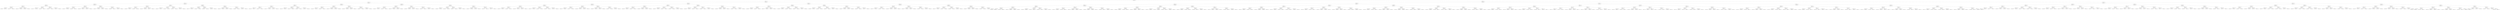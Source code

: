 digraph G{
732151145 [label="Node{data=[6348, 6348]}"]
732151145 -> 431928690
431928690 [label="Node{data=[4751, 4751]}"]
431928690 -> 625086498
625086498 [label="Node{data=[2675, 2675]}"]
625086498 -> 479048254
479048254 [label="Node{data=[1562, 1562]}"]
479048254 -> 712182835
712182835 [label="Node{data=[1530, 1530]}"]
712182835 -> 1175071018
1175071018 [label="Node{data=[1384, 1384]}"]
1175071018 -> 1937568457
1937568457 [label="Node{data=[1350, 1350]}"]
1937568457 -> 34710234
34710234 [label="Node{data=[1346, 1346]}"]
34710234 -> 808526911
808526911 [label="Node{data=[999, 999]}"]
808526911 -> 669325418
669325418 [label="Node{data=[982, 982]}"]
808526911 -> 865819877
865819877 [label="Node{data=[1345, 1345]}"]
34710234 -> 1007890238
1007890238 [label="Node{data=[1348, 1348]}"]
1007890238 -> 96138335
96138335 [label="Node{data=[1347, 1347]}"]
1007890238 -> 169056970
169056970 [label="Node{data=[1349, 1349]}"]
1937568457 -> 1669759769
1669759769 [label="Node{data=[1354, 1354]}"]
1669759769 -> 1187592840
1187592840 [label="Node{data=[1352, 1352]}"]
1187592840 -> 335750658
335750658 [label="Node{data=[1351, 1351]}"]
1187592840 -> 47201154
47201154 [label="Node{data=[1353, 1353]}"]
1669759769 -> 1427766922
1427766922 [label="Node{data=[1356, 1356]}"]
1427766922 -> 1510704091
1510704091 [label="Node{data=[1355, 1355]}"]
1427766922 -> 1471520174
1471520174 [label="Node{data=[1357, 1357]}"]
1175071018 -> 1421521137
1421521137 [label="Node{data=[1496, 1496]}"]
1421521137 -> 1313732930
1313732930 [label="Node{data=[1456, 1456]}"]
1313732930 -> 1222557195
1222557195 [label="Node{data=[1414, 1414]}"]
1222557195 -> 863834707
863834707 [label="Node{data=[1411, 1411]}"]
1222557195 -> 851513845
851513845 [label="Node{data=[1455, 1455]}"]
1313732930 -> 325544198
325544198 [label="Node{data=[1458, 1458]}"]
325544198 -> 779400071
779400071 [label="Node{data=[1457, 1457]}"]
325544198 -> 1967178640
1967178640 [label="Node{data=[1477, 1477]}"]
1421521137 -> 1337211508
1337211508 [label="Node{data=[1526, 1526]}"]
1337211508 -> 1731417565
1731417565 [label="Node{data=[1524, 1524]}"]
1731417565 -> 1825585719
1825585719 [label="Node{data=[1523, 1523]}"]
1731417565 -> 536815742
536815742 [label="Node{data=[1525, 1525]}"]
1337211508 -> 1912002159
1912002159 [label="Node{data=[1528, 1528]}"]
1912002159 -> 211220529
211220529 [label="Node{data=[1527, 1527]}"]
1912002159 -> 1635412502
1635412502 [label="Node{data=[1529, 1529]}"]
712182835 -> 119538335
119538335 [label="Node{data=[1546, 1546]}"]
119538335 -> 1084422586
1084422586 [label="Node{data=[1538, 1538]}"]
1084422586 -> 2077153007
2077153007 [label="Node{data=[1534, 1534]}"]
2077153007 -> 1230383450
1230383450 [label="Node{data=[1532, 1532]}"]
1230383450 -> 1323695637
1323695637 [label="Node{data=[1531, 1531]}"]
1230383450 -> 433959258
433959258 [label="Node{data=[1533, 1533]}"]
2077153007 -> 346645792
346645792 [label="Node{data=[1536, 1536]}"]
346645792 -> 1825407510
1825407510 [label="Node{data=[1535, 1535]}"]
346645792 -> 230280396
230280396 [label="Node{data=[1537, 1537]}"]
1084422586 -> 2031811392
2031811392 [label="Node{data=[1542, 1542]}"]
2031811392 -> 650445094
650445094 [label="Node{data=[1540, 1540]}"]
650445094 -> 639171290
639171290 [label="Node{data=[1539, 1539]}"]
650445094 -> 1694801273
1694801273 [label="Node{data=[1541, 1541]}"]
2031811392 -> 1273670242
1273670242 [label="Node{data=[1544, 1544]}"]
1273670242 -> 1168662024
1168662024 [label="Node{data=[1543, 1543]}"]
1273670242 -> 604480077
604480077 [label="Node{data=[1545, 1545]}"]
119538335 -> 1705577697
1705577697 [label="Node{data=[1554, 1554]}"]
1705577697 -> 2064520076
2064520076 [label="Node{data=[1550, 1550]}"]
2064520076 -> 2094091003
2094091003 [label="Node{data=[1548, 1548]}"]
2094091003 -> 1700633318
1700633318 [label="Node{data=[1547, 1547]}"]
2094091003 -> 1212042408
1212042408 [label="Node{data=[1549, 1549]}"]
2064520076 -> 1126671440
1126671440 [label="Node{data=[1552, 1552]}"]
1126671440 -> 894937181
894937181 [label="Node{data=[1551, 1551]}"]
1126671440 -> 1020563131
1020563131 [label="Node{data=[1553, 1553]}"]
1705577697 -> 104193669
104193669 [label="Node{data=[1558, 1558]}"]
104193669 -> 2026827575
2026827575 [label="Node{data=[1556, 1556]}"]
2026827575 -> 1884534067
1884534067 [label="Node{data=[1555, 1555]}"]
2026827575 -> 1751801044
1751801044 [label="Node{data=[1557, 1557]}"]
104193669 -> 1082353322
1082353322 [label="Node{data=[1560, 1560]}"]
1082353322 -> 1329303258
1329303258 [label="Node{data=[1559, 1559]}"]
1082353322 -> 581718051
581718051 [label="Node{data=[1561, 1561]}"]
479048254 -> 404366430
404366430 [label="Node{data=[1690, 1690]}"]
404366430 -> 1140303809
1140303809 [label="Node{data=[1604, 1604]}"]
1140303809 -> 1344912443
1344912443 [label="Node{data=[1596, 1596]}"]
1344912443 -> 272941909
272941909 [label="Node{data=[1592, 1592]}"]
272941909 -> 1505050071
1505050071 [label="Node{data=[1576, 1576]}"]
1505050071 -> 662851727
662851727 [label="Node{data=[1563, 1563]}"]
1505050071 -> 987228192
987228192 [label="Node{data=[1591, 1591]}"]
272941909 -> 205511236
205511236 [label="Node{data=[1594, 1594]}"]
205511236 -> 2090079633
2090079633 [label="Node{data=[1593, 1593]}"]
205511236 -> 1227306148
1227306148 [label="Node{data=[1595, 1595]}"]
1344912443 -> 1278497608
1278497608 [label="Node{data=[1600, 1600]}"]
1278497608 -> 1051413872
1051413872 [label="Node{data=[1598, 1598]}"]
1051413872 -> 1649405865
1649405865 [label="Node{data=[1597, 1597]}"]
1051413872 -> 306013520
306013520 [label="Node{data=[1599, 1599]}"]
1278497608 -> 2088622668
2088622668 [label="Node{data=[1602, 1602]}"]
2088622668 -> 416925822
416925822 [label="Node{data=[1601, 1601]}"]
2088622668 -> 91639403
91639403 [label="Node{data=[1603, 1603]}"]
1140303809 -> 2090384496
2090384496 [label="Node{data=[1612, 1612]}"]
2090384496 -> 1847965205
1847965205 [label="Node{data=[1608, 1608]}"]
1847965205 -> 954796439
954796439 [label="Node{data=[1606, 1606]}"]
954796439 -> 257625591
257625591 [label="Node{data=[1605, 1605]}"]
954796439 -> 907627344
907627344 [label="Node{data=[1607, 1607]}"]
1847965205 -> 1968162456
1968162456 [label="Node{data=[1610, 1610]}"]
1968162456 -> 85642263
85642263 [label="Node{data=[1609, 1609]}"]
1968162456 -> 1392070134
1392070134 [label="Node{data=[1611, 1611]}"]
2090384496 -> 776396594
776396594 [label="Node{data=[1686, 1686]}"]
776396594 -> 632727396
632727396 [label="Node{data=[1614, 1614]}"]
632727396 -> 1981791665
1981791665 [label="Node{data=[1613, 1613]}"]
632727396 -> 1855051897
1855051897 [label="Node{data=[1662, 1662]}"]
776396594 -> 1983260118
1983260118 [label="Node{data=[1688, 1688]}"]
1983260118 -> 1722491379
1722491379 [label="Node{data=[1687, 1687]}"]
1983260118 -> 1842539170
1842539170 [label="Node{data=[1689, 1689]}"]
404366430 -> 224441713
224441713 [label="Node{data=[2659, 2659]}"]
224441713 -> 1254046110
1254046110 [label="Node{data=[2651, 2651]}"]
1254046110 -> 1965309315
1965309315 [label="Node{data=[2647, 2647]}"]
1965309315 -> 265903743
265903743 [label="Node{data=[1756, 1756]}"]
265903743 -> 119192008
119192008 [label="Node{data=[1724, 1724]}"]
265903743 -> 878318460
878318460 [label="Node{data=[1765, 1765]}"]
1965309315 -> 1615259729
1615259729 [label="Node{data=[2649, 2649]}"]
1615259729 -> 623470720
623470720 [label="Node{data=[2648, 2648]}"]
1615259729 -> 2007974164
2007974164 [label="Node{data=[2650, 2650]}"]
1254046110 -> 319454574
319454574 [label="Node{data=[2655, 2655]}"]
319454574 -> 1146690366
1146690366 [label="Node{data=[2653, 2653]}"]
1146690366 -> 710547037
710547037 [label="Node{data=[2652, 2652]}"]
1146690366 -> 670062051
670062051 [label="Node{data=[2654, 2654]}"]
319454574 -> 1733410174
1733410174 [label="Node{data=[2657, 2657]}"]
1733410174 -> 1801312833
1801312833 [label="Node{data=[2656, 2656]}"]
1733410174 -> 290443657
290443657 [label="Node{data=[2658, 2658]}"]
224441713 -> 884326670
884326670 [label="Node{data=[2667, 2667]}"]
884326670 -> 1592074411
1592074411 [label="Node{data=[2663, 2663]}"]
1592074411 -> 1534031588
1534031588 [label="Node{data=[2661, 2661]}"]
1534031588 -> 885204889
885204889 [label="Node{data=[2660, 2660]}"]
1534031588 -> 778317246
778317246 [label="Node{data=[2662, 2662]}"]
1592074411 -> 1509142689
1509142689 [label="Node{data=[2665, 2665]}"]
1509142689 -> 2030777645
2030777645 [label="Node{data=[2664, 2664]}"]
1509142689 -> 1423518330
1423518330 [label="Node{data=[2666, 2666]}"]
884326670 -> 1541403778
1541403778 [label="Node{data=[2671, 2671]}"]
1541403778 -> 527249888
527249888 [label="Node{data=[2669, 2669]}"]
527249888 -> 1072684413
1072684413 [label="Node{data=[2668, 2668]}"]
527249888 -> 586725888
586725888 [label="Node{data=[2670, 2670]}"]
1541403778 -> 103227705
103227705 [label="Node{data=[2673, 2673]}"]
103227705 -> 1882448428
1882448428 [label="Node{data=[2672, 2672]}"]
103227705 -> 838262114
838262114 [label="Node{data=[2674, 2674]}"]
625086498 -> 1446599142
1446599142 [label="Node{data=[2909, 2909]}"]
1446599142 -> 1772655857
1772655857 [label="Node{data=[2815, 2815]}"]
1772655857 -> 107293034
107293034 [label="Node{data=[2757, 2757]}"]
107293034 -> 25164041
25164041 [label="Node{data=[2716, 2716]}"]
25164041 -> 487941801
487941801 [label="Node{data=[2712, 2712]}"]
487941801 -> 817325798
817325798 [label="Node{data=[2710, 2710]}"]
817325798 -> 532035555
532035555 [label="Node{data=[2709, 2709]}"]
817325798 -> 1644114605
1644114605 [label="Node{data=[2711, 2711]}"]
487941801 -> 1474895893
1474895893 [label="Node{data=[2714, 2714]}"]
1474895893 -> 1558375512
1558375512 [label="Node{data=[2713, 2713]}"]
1474895893 -> 1917174024
1917174024 [label="Node{data=[2715, 2715]}"]
25164041 -> 1782050743
1782050743 [label="Node{data=[2720, 2720]}"]
1782050743 -> 1950389100
1950389100 [label="Node{data=[2718, 2718]}"]
1950389100 -> 1066086800
1066086800 [label="Node{data=[2717, 2717]}"]
1950389100 -> 1662712552
1662712552 [label="Node{data=[2719, 2719]}"]
1782050743 -> 906361707
906361707 [label="Node{data=[2722, 2722]}"]
906361707 -> 1185858868
1185858868 [label="Node{data=[2721, 2721]}"]
906361707 -> 550464448
550464448 [label="Node{data=[2737, 2737]}"]
107293034 -> 339085451
339085451 [label="Node{data=[2807, 2807]}"]
339085451 -> 225535941
225535941 [label="Node{data=[2803, 2803]}"]
225535941 -> 1028031546
1028031546 [label="Node{data=[2790, 2790]}"]
1028031546 -> 1712089401
1712089401 [label="Node{data=[2761, 2761]}"]
1028031546 -> 1113212707
1113212707 [label="Node{data=[2802, 2802]}"]
225535941 -> 1150504930
1150504930 [label="Node{data=[2805, 2805]}"]
1150504930 -> 1300063262
1300063262 [label="Node{data=[2804, 2804]}"]
1150504930 -> 1211992361
1211992361 [label="Node{data=[2806, 2806]}"]
339085451 -> 1489943634
1489943634 [label="Node{data=[2811, 2811]}"]
1489943634 -> 108795126
108795126 [label="Node{data=[2809, 2809]}"]
108795126 -> 545770931
545770931 [label="Node{data=[2808, 2808]}"]
108795126 -> 72842315
72842315 [label="Node{data=[2810, 2810]}"]
1489943634 -> 701918399
701918399 [label="Node{data=[2813, 2813]}"]
701918399 -> 1332418263
1332418263 [label="Node{data=[2812, 2812]}"]
701918399 -> 1369415900
1369415900 [label="Node{data=[2814, 2814]}"]
1772655857 -> 1846885248
1846885248 [label="Node{data=[2863, 2863]}"]
1846885248 -> 1950093673
1950093673 [label="Node{data=[2823, 2823]}"]
1950093673 -> 1677098135
1677098135 [label="Node{data=[2819, 2819]}"]
1677098135 -> 1338227061
1338227061 [label="Node{data=[2817, 2817]}"]
1338227061 -> 147669558
147669558 [label="Node{data=[2816, 2816]}"]
1338227061 -> 477019423
477019423 [label="Node{data=[2818, 2818]}"]
1677098135 -> 1277982913
1277982913 [label="Node{data=[2821, 2821]}"]
1277982913 -> 511080480
511080480 [label="Node{data=[2820, 2820]}"]
1277982913 -> 2085111082
2085111082 [label="Node{data=[2822, 2822]}"]
1950093673 -> 354912761
354912761 [label="Node{data=[2827, 2827]}"]
354912761 -> 979501548
979501548 [label="Node{data=[2825, 2825]}"]
979501548 -> 402180600
402180600 [label="Node{data=[2824, 2824]}"]
979501548 -> 698859320
698859320 [label="Node{data=[2826, 2826]}"]
354912761 -> 6722484
6722484 [label="Node{data=[2829, 2829]}"]
6722484 -> 706842421
706842421 [label="Node{data=[2828, 2828]}"]
6722484 -> 2068259968
2068259968 [label="Node{data=[2853, 2853]}"]
1846885248 -> 1863125679
1863125679 [label="Node{data=[2901, 2901]}"]
1863125679 -> 1531105225
1531105225 [label="Node{data=[2897, 2897]}"]
1531105225 -> 2109516723
2109516723 [label="Node{data=[2895, 2895]}"]
2109516723 -> 1067312032
1067312032 [label="Node{data=[2890, 2890]}"]
2109516723 -> 952290958
952290958 [label="Node{data=[2896, 2896]}"]
1531105225 -> 1966306008
1966306008 [label="Node{data=[2899, 2899]}"]
1966306008 -> 1833615102
1833615102 [label="Node{data=[2898, 2898]}"]
1966306008 -> 1025167380
1025167380 [label="Node{data=[2900, 2900]}"]
1863125679 -> 327339911
327339911 [label="Node{data=[2905, 2905]}"]
327339911 -> 2101987997
2101987997 [label="Node{data=[2903, 2903]}"]
2101987997 -> 1171007108
1171007108 [label="Node{data=[2902, 2902]}"]
2101987997 -> 775803993
775803993 [label="Node{data=[2904, 2904]}"]
327339911 -> 726059246
726059246 [label="Node{data=[2907, 2907]}"]
726059246 -> 417919545
417919545 [label="Node{data=[2906, 2906]}"]
726059246 -> 1018437542
1018437542 [label="Node{data=[2908, 2908]}"]
1446599142 -> 2087426933
2087426933 [label="Node{data=[2985, 2985]}"]
2087426933 -> 1635200430
1635200430 [label="Node{data=[2951, 2951]}"]
1635200430 -> 1053909635
1053909635 [label="Node{data=[2943, 2943]}"]
1053909635 -> 570692560
570692560 [label="Node{data=[2932, 2932]}"]
570692560 -> 43291862
43291862 [label="Node{data=[2911, 2911]}"]
43291862 -> 1515639671
1515639671 [label="Node{data=[2910, 2910]}"]
43291862 -> 1873180612
1873180612 [label="Node{data=[2912, 2912]}"]
570692560 -> 1832805235
1832805235 [label="Node{data=[2941, 2941]}"]
1832805235 -> 1269458982
1269458982 [label="Node{data=[2940, 2940]}"]
1832805235 -> 655083343
655083343 [label="Node{data=[2942, 2942]}"]
1053909635 -> 2077199421
2077199421 [label="Node{data=[2947, 2947]}"]
2077199421 -> 1710509516
1710509516 [label="Node{data=[2945, 2945]}"]
1710509516 -> 2097668620
2097668620 [label="Node{data=[2944, 2944]}"]
1710509516 -> 72315740
72315740 [label="Node{data=[2946, 2946]}"]
2077199421 -> 57059724
57059724 [label="Node{data=[2949, 2949]}"]
57059724 -> 1153113601
1153113601 [label="Node{data=[2948, 2948]}"]
57059724 -> 107905816
107905816 [label="Node{data=[2950, 2950]}"]
1635200430 -> 2034554138
2034554138 [label="Node{data=[2977, 2977]}"]
2034554138 -> 1331181943
1331181943 [label="Node{data=[2973, 2973]}"]
1331181943 -> 1401908619
1401908619 [label="Node{data=[2953, 2953]}"]
1401908619 -> 554386081
554386081 [label="Node{data=[2952, 2952]}"]
1401908619 -> 2126032799
2126032799 [label="Node{data=[2954, 2954]}"]
1331181943 -> 1889907390
1889907390 [label="Node{data=[2975, 2975]}"]
1889907390 -> 1492023828
1492023828 [label="Node{data=[2974, 2974]}"]
1889907390 -> 596321762
596321762 [label="Node{data=[2976, 2976]}"]
2034554138 -> 418689627
418689627 [label="Node{data=[2981, 2981]}"]
418689627 -> 1159320505
1159320505 [label="Node{data=[2979, 2979]}"]
1159320505 -> 1846296532
1846296532 [label="Node{data=[2978, 2978]}"]
1159320505 -> 349348802
349348802 [label="Node{data=[2980, 2980]}"]
418689627 -> 696888681
696888681 [label="Node{data=[2983, 2983]}"]
696888681 -> 579221498
579221498 [label="Node{data=[2982, 2982]}"]
696888681 -> 763055841
763055841 [label="Node{data=[2984, 2984]}"]
2087426933 -> 741745727
741745727 [label="Node{data=[3001, 3001]}"]
741745727 -> 1219503669
1219503669 [label="Node{data=[2993, 2993]}"]
1219503669 -> 1528492350
1528492350 [label="Node{data=[2989, 2989]}"]
1528492350 -> 744595706
744595706 [label="Node{data=[2987, 2987]}"]
744595706 -> 837516949
837516949 [label="Node{data=[2986, 2986]}"]
744595706 -> 2023978771
2023978771 [label="Node{data=[2988, 2988]}"]
1528492350 -> 1950153272
1950153272 [label="Node{data=[2991, 2991]}"]
1950153272 -> 1442574901
1442574901 [label="Node{data=[2990, 2990]}"]
1950153272 -> 1066283465
1066283465 [label="Node{data=[2992, 2992]}"]
1219503669 -> 1551286980
1551286980 [label="Node{data=[2997, 2997]}"]
1551286980 -> 1334316616
1334316616 [label="Node{data=[2995, 2995]}"]
1334316616 -> 1164453846
1164453846 [label="Node{data=[2994, 2994]}"]
1334316616 -> 187061963
187061963 [label="Node{data=[2996, 2996]}"]
1551286980 -> 1630328201
1630328201 [label="Node{data=[2999, 2999]}"]
1630328201 -> 1851354538
1851354538 [label="Node{data=[2998, 2998]}"]
1630328201 -> 1779151136
1779151136 [label="Node{data=[3000, 3000]}"]
741745727 -> 1403138724
1403138724 [label="Node{data=[4743, 4743]}"]
1403138724 -> 1411724740
1411724740 [label="Node{data=[3584, 3584]}"]
1411724740 -> 1899243223
1899243223 [label="Node{data=[3003, 3003]}"]
1899243223 -> 1174473568
1174473568 [label="Node{data=[3002, 3002]}"]
1899243223 -> 83109398
83109398 [label="Node{data=[3068, 3068]}"]
1411724740 -> 2038605913
2038605913 [label="Node{data=[4713, 4713]}"]
2038605913 -> 701512480
701512480 [label="Node{data=[4195, 4195]}"]
2038605913 -> 1740926833
1740926833 [label="Node{data=[4721, 4721]}"]
1403138724 -> 1109733641
1109733641 [label="Node{data=[4747, 4747]}"]
1109733641 -> 780769652
780769652 [label="Node{data=[4745, 4745]}"]
780769652 -> 103329470
103329470 [label="Node{data=[4744, 4744]}"]
780769652 -> 1121183469
1121183469 [label="Node{data=[4746, 4746]}"]
1109733641 -> 689253063
689253063 [label="Node{data=[4749, 4749]}"]
689253063 -> 1261782184
1261782184 [label="Node{data=[4748, 4748]}"]
689253063 -> 145448494
145448494 [label="Node{data=[4750, 4750]}"]
431928690 -> 1427256664
1427256664 [label="Node{data=[5432, 5432]}"]
1427256664 -> 1431399983
1431399983 [label="Node{data=[4895, 4895]}"]
1431399983 -> 874541097
874541097 [label="Node{data=[4836, 4836]}"]
874541097 -> 1713898157
1713898157 [label="Node{data=[4793, 4793]}"]
1713898157 -> 575947717
575947717 [label="Node{data=[4785, 4785]}"]
575947717 -> 2091540918
2091540918 [label="Node{data=[4755, 4755]}"]
2091540918 -> 1262286642
1262286642 [label="Node{data=[4753, 4753]}"]
1262286642 -> 1831315858
1831315858 [label="Node{data=[4752, 4752]}"]
1262286642 -> 1835894168
1835894168 [label="Node{data=[4754, 4754]}"]
2091540918 -> 1122369106
1122369106 [label="Node{data=[4757, 4757]}"]
1122369106 -> 1858868315
1858868315 [label="Node{data=[4756, 4756]}"]
1122369106 -> 1056398121
1056398121 [label="Node{data=[4767, 4767]}"]
575947717 -> 1068976170
1068976170 [label="Node{data=[4789, 4789]}"]
1068976170 -> 1389176544
1389176544 [label="Node{data=[4787, 4787]}"]
1389176544 -> 1546493486
1546493486 [label="Node{data=[4786, 4786]}"]
1389176544 -> 1476896913
1476896913 [label="Node{data=[4788, 4788]}"]
1068976170 -> 1576291747
1576291747 [label="Node{data=[4791, 4791]}"]
1576291747 -> 1723177691
1723177691 [label="Node{data=[4790, 4790]}"]
1576291747 -> 1448719565
1448719565 [label="Node{data=[4792, 4792]}"]
1713898157 -> 864013751
864013751 [label="Node{data=[4801, 4801]}"]
864013751 -> 1276712750
1276712750 [label="Node{data=[4797, 4797]}"]
1276712750 -> 103825204
103825204 [label="Node{data=[4795, 4795]}"]
103825204 -> 500440291
500440291 [label="Node{data=[4794, 4794]}"]
103825204 -> 1351317659
1351317659 [label="Node{data=[4796, 4796]}"]
1276712750 -> 1420801475
1420801475 [label="Node{data=[4799, 4799]}"]
1420801475 -> 1407318525
1407318525 [label="Node{data=[4798, 4798]}"]
1420801475 -> 1852818534
1852818534 [label="Node{data=[4800, 4800]}"]
864013751 -> 1697330832
1697330832 [label="Node{data=[4832, 4832]}"]
1697330832 -> 1283688027
1283688027 [label="Node{data=[4830, 4830]}"]
1283688027 -> 284274727
284274727 [label="Node{data=[4804, 4804]}"]
1283688027 -> 2951851
2951851 [label="Node{data=[4831, 4831]}"]
1697330832 -> 1007563656
1007563656 [label="Node{data=[4834, 4834]}"]
1007563656 -> 1827658508
1827658508 [label="Node{data=[4833, 4833]}"]
1007563656 -> 1895968318
1895968318 [label="Node{data=[4835, 4835]}"]
874541097 -> 429005543
429005543 [label="Node{data=[4852, 4852]}"]
429005543 -> 1414395950
1414395950 [label="Node{data=[4844, 4844]}"]
1414395950 -> 1181253136
1181253136 [label="Node{data=[4840, 4840]}"]
1181253136 -> 654039869
654039869 [label="Node{data=[4838, 4838]}"]
654039869 -> 792176679
792176679 [label="Node{data=[4837, 4837]}"]
654039869 -> 343976295
343976295 [label="Node{data=[4839, 4839]}"]
1181253136 -> 287165721
287165721 [label="Node{data=[4842, 4842]}"]
287165721 -> 1766317620
1766317620 [label="Node{data=[4841, 4841]}"]
287165721 -> 2074293675
2074293675 [label="Node{data=[4843, 4843]}"]
1414395950 -> 1786343465
1786343465 [label="Node{data=[4848, 4848]}"]
1786343465 -> 368254330
368254330 [label="Node{data=[4846, 4846]}"]
368254330 -> 1108531086
1108531086 [label="Node{data=[4845, 4845]}"]
368254330 -> 553565194
553565194 [label="Node{data=[4847, 4847]}"]
1786343465 -> 19359748
19359748 [label="Node{data=[4850, 4850]}"]
19359748 -> 213036439
213036439 [label="Node{data=[4849, 4849]}"]
19359748 -> 1489544488
1489544488 [label="Node{data=[4851, 4851]}"]
429005543 -> 226708695
226708695 [label="Node{data=[4860, 4860]}"]
226708695 -> 928936491
928936491 [label="Node{data=[4856, 4856]}"]
928936491 -> 773439298
773439298 [label="Node{data=[4854, 4854]}"]
773439298 -> 862301772
862301772 [label="Node{data=[4853, 4853]}"]
773439298 -> 605534467
605534467 [label="Node{data=[4855, 4855]}"]
928936491 -> 1612466304
1612466304 [label="Node{data=[4858, 4858]}"]
1612466304 -> 60557422
60557422 [label="Node{data=[4857, 4857]}"]
1612466304 -> 496357791
496357791 [label="Node{data=[4859, 4859]}"]
226708695 -> 72592527
72592527 [label="Node{data=[4864, 4864]}"]
72592527 -> 109690061
109690061 [label="Node{data=[4862, 4862]}"]
109690061 -> 1706363658
1706363658 [label="Node{data=[4861, 4861]}"]
109690061 -> 1444886282
1444886282 [label="Node{data=[4863, 4863]}"]
72592527 -> 1337052818
1337052818 [label="Node{data=[4866, 4866]}"]
1337052818 -> 68516989
68516989 [label="Node{data=[4865, 4865]}"]
1337052818 -> 1228266158
1228266158 [label="Node{data=[4886, 4886]}"]
1431399983 -> 1723667429
1723667429 [label="Node{data=[5093, 5093]}"]
1723667429 -> 666469630
666469630 [label="Node{data=[5033, 5033]}"]
666469630 -> 140571360
140571360 [label="Node{data=[5025, 5025]}"]
140571360 -> 1869064680
1869064680 [label="Node{data=[4988, 4988]}"]
1869064680 -> 1640742362
1640742362 [label="Node{data=[4902, 4902]}"]
1640742362 -> 171854697
171854697 [label="Node{data=[4896, 4896]}"]
1640742362 -> 88497980
88497980 [label="Node{data=[4964, 4964]}"]
1869064680 -> 1463590549
1463590549 [label="Node{data=[5023, 5023]}"]
1463590549 -> 1806032069
1806032069 [label="Node{data=[5022, 5022]}"]
1463590549 -> 330868699
330868699 [label="Node{data=[5024, 5024]}"]
140571360 -> 607171887
607171887 [label="Node{data=[5029, 5029]}"]
607171887 -> 390815498
390815498 [label="Node{data=[5027, 5027]}"]
390815498 -> 1389226706
1389226706 [label="Node{data=[5026, 5026]}"]
390815498 -> 69011759
69011759 [label="Node{data=[5028, 5028]}"]
607171887 -> 631590222
631590222 [label="Node{data=[5031, 5031]}"]
631590222 -> 1750853119
1750853119 [label="Node{data=[5030, 5030]}"]
631590222 -> 1434261852
1434261852 [label="Node{data=[5032, 5032]}"]
666469630 -> 960837293
960837293 [label="Node{data=[5041, 5041]}"]
960837293 -> 906347510
906347510 [label="Node{data=[5037, 5037]}"]
906347510 -> 21413076
21413076 [label="Node{data=[5035, 5035]}"]
21413076 -> 1011671641
1011671641 [label="Node{data=[5034, 5034]}"]
21413076 -> 749488931
749488931 [label="Node{data=[5036, 5036]}"]
906347510 -> 875439923
875439923 [label="Node{data=[5039, 5039]}"]
875439923 -> 3837310
3837310 [label="Node{data=[5038, 5038]}"]
875439923 -> 1530919178
1530919178 [label="Node{data=[5040, 5040]}"]
960837293 -> 360993821
360993821 [label="Node{data=[5045, 5045]}"]
360993821 -> 1347878433
1347878433 [label="Node{data=[5043, 5043]}"]
1347878433 -> 80988200
80988200 [label="Node{data=[5042, 5042]}"]
1347878433 -> 545297937
545297937 [label="Node{data=[5044, 5044]}"]
360993821 -> 395516576
395516576 [label="Node{data=[5047, 5047]}"]
395516576 -> 1884510597
1884510597 [label="Node{data=[5046, 5046]}"]
395516576 -> 1784372527
1784372527 [label="Node{data=[5048, 5048]}"]
1723667429 -> 1322221163
1322221163 [label="Node{data=[5283, 5283]}"]
1322221163 -> 1099315976
1099315976 [label="Node{data=[5218, 5218]}"]
1099315976 -> 729009612
729009612 [label="Node{data=[5202, 5202]}"]
729009612 -> 460410792
460410792 [label="Node{data=[5166, 5166]}"]
460410792 -> 788027019
788027019 [label="Node{data=[5134, 5134]}"]
460410792 -> 1582720551
1582720551 [label="Node{data=[5185, 5185]}"]
729009612 -> 1803476364
1803476364 [label="Node{data=[5204, 5204]}"]
1803476364 -> 2061751108
2061751108 [label="Node{data=[5203, 5203]}"]
1803476364 -> 381914781
381914781 [label="Node{data=[5205, 5205]}"]
1099315976 -> 2068423996
2068423996 [label="Node{data=[5279, 5279]}"]
2068423996 -> 1715897700
1715897700 [label="Node{data=[5277, 5277]}"]
1715897700 -> 47911707
47911707 [label="Node{data=[5256, 5256]}"]
1715897700 -> 149340859
149340859 [label="Node{data=[5278, 5278]}"]
2068423996 -> 1051784926
1051784926 [label="Node{data=[5281, 5281]}"]
1051784926 -> 1812933065
1812933065 [label="Node{data=[5280, 5280]}"]
1051784926 -> 915844248
915844248 [label="Node{data=[5282, 5282]}"]
1322221163 -> 148591595
148591595 [label="Node{data=[5406, 5406]}"]
148591595 -> 837046824
837046824 [label="Node{data=[5336, 5336]}"]
837046824 -> 615543996
615543996 [label="Node{data=[5285, 5285]}"]
615543996 -> 658632414
658632414 [label="Node{data=[5284, 5284]}"]
615543996 -> 1977066966
1977066966 [label="Node{data=[5286, 5286]}"]
837046824 -> 1722932310
1722932310 [label="Node{data=[5349, 5349]}"]
1722932310 -> 1090732456
1090732456 [label="Node{data=[5337, 5337]}"]
1722932310 -> 1763467336
1763467336 [label="Node{data=[5404, 5404]}"]
148591595 -> 565019048
565019048 [label="Node{data=[5428, 5428]}"]
565019048 -> 1234614951
1234614951 [label="Node{data=[5426, 5426]}"]
1234614951 -> 314817596
314817596 [label="Node{data=[5425, 5425]}"]
1234614951 -> 408387596
408387596 [label="Node{data=[5427, 5427]}"]
565019048 -> 1438315119
1438315119 [label="Node{data=[5430, 5430]}"]
1438315119 -> 688204285
688204285 [label="Node{data=[5429, 5429]}"]
1438315119 -> 640176829
640176829 [label="Node{data=[5431, 5431]}"]
1427256664 -> 39575956
39575956 [label="Node{data=[5740, 5740]}"]
39575956 -> 7356986
7356986 [label="Node{data=[5464, 5464]}"]
7356986 -> 3852552
3852552 [label="Node{data=[5448, 5448]}"]
3852552 -> 1692651016
1692651016 [label="Node{data=[5440, 5440]}"]
1692651016 -> 963236929
963236929 [label="Node{data=[5436, 5436]}"]
963236929 -> 998912196
998912196 [label="Node{data=[5434, 5434]}"]
998912196 -> 1831783476
1831783476 [label="Node{data=[5433, 5433]}"]
998912196 -> 398969879
398969879 [label="Node{data=[5435, 5435]}"]
963236929 -> 1627113842
1627113842 [label="Node{data=[5438, 5438]}"]
1627113842 -> 178117049
178117049 [label="Node{data=[5437, 5437]}"]
1627113842 -> 290061234
290061234 [label="Node{data=[5439, 5439]}"]
1692651016 -> 944192248
944192248 [label="Node{data=[5444, 5444]}"]
944192248 -> 105501915
105501915 [label="Node{data=[5442, 5442]}"]
105501915 -> 1660782010
1660782010 [label="Node{data=[5441, 5441]}"]
105501915 -> 1018656316
1018656316 [label="Node{data=[5443, 5443]}"]
944192248 -> 1025903528
1025903528 [label="Node{data=[5446, 5446]}"]
1025903528 -> 1963065307
1963065307 [label="Node{data=[5445, 5445]}"]
1025903528 -> 2069853332
2069853332 [label="Node{data=[5447, 5447]}"]
3852552 -> 2086599509
2086599509 [label="Node{data=[5456, 5456]}"]
2086599509 -> 1906889789
1906889789 [label="Node{data=[5452, 5452]}"]
1906889789 -> 187499252
187499252 [label="Node{data=[5450, 5450]}"]
187499252 -> 198585553
198585553 [label="Node{data=[5449, 5449]}"]
187499252 -> 5896877
5896877 [label="Node{data=[5451, 5451]}"]
1906889789 -> 929550247
929550247 [label="Node{data=[5454, 5454]}"]
929550247 -> 1413370141
1413370141 [label="Node{data=[5453, 5453]}"]
929550247 -> 1848922095
1848922095 [label="Node{data=[5455, 5455]}"]
2086599509 -> 561466390
561466390 [label="Node{data=[5460, 5460]}"]
561466390 -> 677684584
677684584 [label="Node{data=[5458, 5458]}"]
677684584 -> 242528192
242528192 [label="Node{data=[5457, 5457]}"]
677684584 -> 1114882774
1114882774 [label="Node{data=[5459, 5459]}"]
561466390 -> 1509896562
1509896562 [label="Node{data=[5462, 5462]}"]
1509896562 -> 1421709504
1421709504 [label="Node{data=[5461, 5461]}"]
1509896562 -> 2140946232
2140946232 [label="Node{data=[5463, 5463]}"]
7356986 -> 598026095
598026095 [label="Node{data=[5521, 5521]}"]
598026095 -> 57800392
57800392 [label="Node{data=[5513, 5513]}"]
57800392 -> 1005735414
1005735414 [label="Node{data=[5468, 5468]}"]
1005735414 -> 621400143
621400143 [label="Node{data=[5466, 5466]}"]
621400143 -> 798819806
798819806 [label="Node{data=[5465, 5465]}"]
621400143 -> 592863571
592863571 [label="Node{data=[5467, 5467]}"]
1005735414 -> 174200114
174200114 [label="Node{data=[5487, 5487]}"]
174200114 -> 1627535257
1627535257 [label="Node{data=[5469, 5469]}"]
174200114 -> 653684114
653684114 [label="Node{data=[5512, 5512]}"]
57800392 -> 918215910
918215910 [label="Node{data=[5517, 5517]}"]
918215910 -> 745243782
745243782 [label="Node{data=[5515, 5515]}"]
745243782 -> 1545982061
1545982061 [label="Node{data=[5514, 5514]}"]
745243782 -> 1235926150
1235926150 [label="Node{data=[5516, 5516]}"]
918215910 -> 697763001
697763001 [label="Node{data=[5519, 5519]}"]
697763001 -> 1495857849
1495857849 [label="Node{data=[5518, 5518]}"]
697763001 -> 738000713
738000713 [label="Node{data=[5520, 5520]}"]
598026095 -> 934160444
934160444 [label="Node{data=[5678, 5678]}"]
934160444 -> 646791356
646791356 [label="Node{data=[5589, 5589]}"]
646791356 -> 955157478
955157478 [label="Node{data=[5558, 5558]}"]
955157478 -> 1956916485
1956916485 [label="Node{data=[5522, 5522]}"]
955157478 -> 848106597
848106597 [label="Node{data=[5576, 5576]}"]
646791356 -> 2118728232
2118728232 [label="Node{data=[5639, 5639]}"]
2118728232 -> 842284988
842284988 [label="Node{data=[5619, 5619]}"]
2118728232 -> 1731059962
1731059962 [label="Node{data=[5664, 5664]}"]
934160444 -> 1029307974
1029307974 [label="Node{data=[5736, 5736]}"]
1029307974 -> 183901119
183901119 [label="Node{data=[5734, 5734]}"]
183901119 -> 422317186
422317186 [label="Node{data=[5733, 5733]}"]
183901119 -> 286135661
286135661 [label="Node{data=[5735, 5735]}"]
1029307974 -> 1666675396
1666675396 [label="Node{data=[5738, 5738]}"]
1666675396 -> 1506191090
1506191090 [label="Node{data=[5737, 5737]}"]
1666675396 -> 553122132
553122132 [label="Node{data=[5739, 5739]}"]
39575956 -> 1093870938
1093870938 [label="Node{data=[6316, 6316]}"]
1093870938 -> 430620394
430620394 [label="Node{data=[5756, 5756]}"]
430620394 -> 1966570011
1966570011 [label="Node{data=[5748, 5748]}"]
1966570011 -> 1788154032
1788154032 [label="Node{data=[5744, 5744]}"]
1788154032 -> 844423501
844423501 [label="Node{data=[5742, 5742]}"]
844423501 -> 2118472707
2118472707 [label="Node{data=[5741, 5741]}"]
844423501 -> 812392050
812392050 [label="Node{data=[5743, 5743]}"]
1788154032 -> 1916700767
1916700767 [label="Node{data=[5746, 5746]}"]
1916700767 -> 1744126428
1744126428 [label="Node{data=[5745, 5745]}"]
1916700767 -> 860152941
860152941 [label="Node{data=[5747, 5747]}"]
1966570011 -> 1661727737
1661727737 [label="Node{data=[5752, 5752]}"]
1661727737 -> 1701962679
1701962679 [label="Node{data=[5750, 5750]}"]
1701962679 -> 675784036
675784036 [label="Node{data=[5749, 5749]}"]
1701962679 -> 1010060173
1010060173 [label="Node{data=[5751, 5751]}"]
1661727737 -> 1893321
1893321 [label="Node{data=[5754, 5754]}"]
1893321 -> 1780139046
1780139046 [label="Node{data=[5753, 5753]}"]
1893321 -> 2137206916
2137206916 [label="Node{data=[5755, 5755]}"]
430620394 -> 1637180614
1637180614 [label="Node{data=[6028, 6028]}"]
1637180614 -> 116441494
116441494 [label="Node{data=[5760, 5760]}"]
116441494 -> 989269658
989269658 [label="Node{data=[5758, 5758]}"]
989269658 -> 1559690832
1559690832 [label="Node{data=[5757, 5757]}"]
989269658 -> 378471004
378471004 [label="Node{data=[5759, 5759]}"]
116441494 -> 385060202
385060202 [label="Node{data=[5762, 5762]}"]
385060202 -> 351453936
351453936 [label="Node{data=[5761, 5761]}"]
385060202 -> 2141043264
2141043264 [label="Node{data=[5766, 5766]}"]
1637180614 -> 292473357
292473357 [label="Node{data=[6312, 6312]}"]
292473357 -> 469536151
469536151 [label="Node{data=[6310, 6310]}"]
469536151 -> 429599066
429599066 [label="Node{data=[6150, 6150]}"]
469536151 -> 189190035
189190035 [label="Node{data=[6311, 6311]}"]
292473357 -> 1813992020
1813992020 [label="Node{data=[6314, 6314]}"]
1813992020 -> 326171253
326171253 [label="Node{data=[6313, 6313]}"]
1813992020 -> 1407303864
1407303864 [label="Node{data=[6315, 6315]}"]
1093870938 -> 1860613888
1860613888 [label="Node{data=[6332, 6332]}"]
1860613888 -> 2029901178
2029901178 [label="Node{data=[6324, 6324]}"]
2029901178 -> 1816800066
1816800066 [label="Node{data=[6320, 6320]}"]
1816800066 -> 829670003
829670003 [label="Node{data=[6318, 6318]}"]
829670003 -> 1794522602
1794522602 [label="Node{data=[6317, 6317]}"]
829670003 -> 2083939275
2083939275 [label="Node{data=[6319, 6319]}"]
1816800066 -> 1092310836
1092310836 [label="Node{data=[6322, 6322]}"]
1092310836 -> 1851028798
1851028798 [label="Node{data=[6321, 6321]}"]
1092310836 -> 899030131
899030131 [label="Node{data=[6323, 6323]}"]
2029901178 -> 2062616881
2062616881 [label="Node{data=[6328, 6328]}"]
2062616881 -> 1632129964
1632129964 [label="Node{data=[6326, 6326]}"]
1632129964 -> 754460478
754460478 [label="Node{data=[6325, 6325]}"]
1632129964 -> 688444246
688444246 [label="Node{data=[6327, 6327]}"]
2062616881 -> 1531117511
1531117511 [label="Node{data=[6330, 6330]}"]
1531117511 -> 2025067056
2025067056 [label="Node{data=[6329, 6329]}"]
1531117511 -> 362286031
362286031 [label="Node{data=[6331, 6331]}"]
1860613888 -> 2061887561
2061887561 [label="Node{data=[6340, 6340]}"]
2061887561 -> 907385877
907385877 [label="Node{data=[6336, 6336]}"]
907385877 -> 1860709749
1860709749 [label="Node{data=[6334, 6334]}"]
1860709749 -> 997950740
997950740 [label="Node{data=[6333, 6333]}"]
1860709749 -> 1854510482
1854510482 [label="Node{data=[6335, 6335]}"]
907385877 -> 1961249122
1961249122 [label="Node{data=[6338, 6338]}"]
1961249122 -> 1539981582
1539981582 [label="Node{data=[6337, 6337]}"]
1961249122 -> 1023290438
1023290438 [label="Node{data=[6339, 6339]}"]
2061887561 -> 511253326
511253326 [label="Node{data=[6344, 6344]}"]
511253326 -> 1486023866
1486023866 [label="Node{data=[6342, 6342]}"]
1486023866 -> 1373181079
1373181079 [label="Node{data=[6341, 6341]}"]
1486023866 -> 470322934
470322934 [label="Node{data=[6343, 6343]}"]
511253326 -> 1249727826
1249727826 [label="Node{data=[6346, 6346]}"]
1249727826 -> 88446875
88446875 [label="Node{data=[6345, 6345]}"]
1249727826 -> 471946760
471946760 [label="Node{data=[6347, 6347]}"]
732151145 -> 1149633604
1149633604 [label="Node{data=[7606, 7606]}"]
1149633604 -> 1693523523
1693523523 [label="Node{data=[6995, 6995]}"]
1693523523 -> 1302443017
1302443017 [label="Node{data=[6625, 6625]}"]
1302443017 -> 1537620643
1537620643 [label="Node{data=[6557, 6557]}"]
1537620643 -> 796303799
796303799 [label="Node{data=[6410, 6410]}"]
796303799 -> 1125757212
1125757212 [label="Node{data=[6394, 6394]}"]
1125757212 -> 56120458
56120458 [label="Node{data=[6356, 6356]}"]
56120458 -> 1774261600
1774261600 [label="Node{data=[6352, 6352]}"]
1774261600 -> 1939897078
1939897078 [label="Node{data=[6350, 6350]}"]
1939897078 -> 2101327055
2101327055 [label="Node{data=[6349, 6349]}"]
1939897078 -> 1015170022
1015170022 [label="Node{data=[6351, 6351]}"]
1774261600 -> 1569274627
1569274627 [label="Node{data=[6354, 6354]}"]
1569274627 -> 764317070
764317070 [label="Node{data=[6353, 6353]}"]
1569274627 -> 764927292
764927292 [label="Node{data=[6355, 6355]}"]
56120458 -> 52700699
52700699 [label="Node{data=[6390, 6390]}"]
52700699 -> 392250463
392250463 [label="Node{data=[6388, 6388]}"]
392250463 -> 1322928576
1322928576 [label="Node{data=[6387, 6387]}"]
392250463 -> 1572279066
1572279066 [label="Node{data=[6389, 6389]}"]
52700699 -> 2130829897
2130829897 [label="Node{data=[6392, 6392]}"]
2130829897 -> 1658786378
1658786378 [label="Node{data=[6391, 6391]}"]
2130829897 -> 2119685016
2119685016 [label="Node{data=[6393, 6393]}"]
1125757212 -> 454893707
454893707 [label="Node{data=[6402, 6402]}"]
454893707 -> 1803454987
1803454987 [label="Node{data=[6398, 6398]}"]
1803454987 -> 1898551404
1898551404 [label="Node{data=[6396, 6396]}"]
1898551404 -> 832724674
832724674 [label="Node{data=[6395, 6395]}"]
1898551404 -> 1137256709
1137256709 [label="Node{data=[6397, 6397]}"]
1803454987 -> 1559809445
1559809445 [label="Node{data=[6400, 6400]}"]
1559809445 -> 1638909102
1638909102 [label="Node{data=[6399, 6399]}"]
1559809445 -> 1113117207
1113117207 [label="Node{data=[6401, 6401]}"]
454893707 -> 1213418072
1213418072 [label="Node{data=[6406, 6406]}"]
1213418072 -> 1390162706
1390162706 [label="Node{data=[6404, 6404]}"]
1390162706 -> 1296631635
1296631635 [label="Node{data=[6403, 6403]}"]
1390162706 -> 1233497223
1233497223 [label="Node{data=[6405, 6405]}"]
1213418072 -> 458632805
458632805 [label="Node{data=[6408, 6408]}"]
458632805 -> 681695934
681695934 [label="Node{data=[6407, 6407]}"]
458632805 -> 769078118
769078118 [label="Node{data=[6409, 6409]}"]
796303799 -> 1230128079
1230128079 [label="Node{data=[6534, 6534]}"]
1230128079 -> 1667066246
1667066246 [label="Node{data=[6521, 6521]}"]
1667066246 -> 1158626169
1158626169 [label="Node{data=[6414, 6414]}"]
1158626169 -> 1373076669
1373076669 [label="Node{data=[6412, 6412]}"]
1373076669 -> 171970931
171970931 [label="Node{data=[6411, 6411]}"]
1373076669 -> 47798500
47798500 [label="Node{data=[6413, 6413]}"]
1158626169 -> 1043427125
1043427125 [label="Node{data=[6489, 6489]}"]
1043427125 -> 1416224474
1416224474 [label="Node{data=[6415, 6415]}"]
1043427125 -> 1588102829
1588102829 [label="Node{data=[6491, 6491]}"]
1667066246 -> 385809380
385809380 [label="Node{data=[6530, 6530]}"]
385809380 -> 595814089
595814089 [label="Node{data=[6528, 6528]}"]
595814089 -> 965141357
965141357 [label="Node{data=[6527, 6527]}"]
595814089 -> 595695390
595695390 [label="Node{data=[6529, 6529]}"]
385809380 -> 1119975761
1119975761 [label="Node{data=[6532, 6532]}"]
1119975761 -> 2060253934
2060253934 [label="Node{data=[6531, 6531]}"]
1119975761 -> 1952441169
1952441169 [label="Node{data=[6533, 6533]}"]
1230128079 -> 1539945379
1539945379 [label="Node{data=[6542, 6542]}"]
1539945379 -> 302731898
302731898 [label="Node{data=[6538, 6538]}"]
302731898 -> 252559711
252559711 [label="Node{data=[6536, 6536]}"]
252559711 -> 79949444
79949444 [label="Node{data=[6535, 6535]}"]
252559711 -> 302055700
302055700 [label="Node{data=[6537, 6537]}"]
302731898 -> 1523653036
1523653036 [label="Node{data=[6540, 6540]}"]
1523653036 -> 1001860240
1001860240 [label="Node{data=[6539, 6539]}"]
1523653036 -> 547050156
547050156 [label="Node{data=[6541, 6541]}"]
1539945379 -> 982052362
982052362 [label="Node{data=[6546, 6546]}"]
982052362 -> 1749458062
1749458062 [label="Node{data=[6544, 6544]}"]
1749458062 -> 1779953338
1779953338 [label="Node{data=[6543, 6543]}"]
1749458062 -> 274976614
274976614 [label="Node{data=[6545, 6545]}"]
982052362 -> 1835441118
1835441118 [label="Node{data=[6555, 6555]}"]
1835441118 -> 832100368
832100368 [label="Node{data=[6554, 6554]}"]
1835441118 -> 1689223847
1689223847 [label="Node{data=[6556, 6556]}"]
1537620643 -> 1782147499
1782147499 [label="Node{data=[6593, 6593]}"]
1782147499 -> 869836633
869836633 [label="Node{data=[6573, 6573]}"]
869836633 -> 1148694890
1148694890 [label="Node{data=[6565, 6565]}"]
1148694890 -> 1557510649
1557510649 [label="Node{data=[6561, 6561]}"]
1557510649 -> 2105604089
2105604089 [label="Node{data=[6559, 6559]}"]
2105604089 -> 185890175
185890175 [label="Node{data=[6558, 6558]}"]
2105604089 -> 1913743766
1913743766 [label="Node{data=[6560, 6560]}"]
1557510649 -> 66722908
66722908 [label="Node{data=[6563, 6563]}"]
66722908 -> 2042567909
2042567909 [label="Node{data=[6562, 6562]}"]
66722908 -> 1369973024
1369973024 [label="Node{data=[6564, 6564]}"]
1148694890 -> 680312666
680312666 [label="Node{data=[6569, 6569]}"]
680312666 -> 2068270827
2068270827 [label="Node{data=[6567, 6567]}"]
2068270827 -> 2057186642
2057186642 [label="Node{data=[6566, 6566]}"]
2068270827 -> 1789899264
1789899264 [label="Node{data=[6568, 6568]}"]
680312666 -> 655664736
655664736 [label="Node{data=[6571, 6571]}"]
655664736 -> 1717933183
1717933183 [label="Node{data=[6570, 6570]}"]
655664736 -> 1838858588
1838858588 [label="Node{data=[6572, 6572]}"]
869836633 -> 2058506589
2058506589 [label="Node{data=[6581, 6581]}"]
2058506589 -> 2023215053
2023215053 [label="Node{data=[6577, 6577]}"]
2023215053 -> 849050316
849050316 [label="Node{data=[6575, 6575]}"]
849050316 -> 154193378
154193378 [label="Node{data=[6574, 6574]}"]
849050316 -> 1633701152
1633701152 [label="Node{data=[6576, 6576]}"]
2023215053 -> 667881318
667881318 [label="Node{data=[6579, 6579]}"]
667881318 -> 1315658825
1315658825 [label="Node{data=[6578, 6578]}"]
667881318 -> 1102825403
1102825403 [label="Node{data=[6580, 6580]}"]
2058506589 -> 584158177
584158177 [label="Node{data=[6589, 6589]}"]
584158177 -> 2100954338
2100954338 [label="Node{data=[6583, 6583]}"]
2100954338 -> 1764202008
1764202008 [label="Node{data=[6582, 6582]}"]
2100954338 -> 1983779480
1983779480 [label="Node{data=[6584, 6584]}"]
584158177 -> 1478365501
1478365501 [label="Node{data=[6591, 6591]}"]
1478365501 -> 1974338504
1974338504 [label="Node{data=[6590, 6590]}"]
1478365501 -> 552389683
552389683 [label="Node{data=[6592, 6592]}"]
1782147499 -> 650158180
650158180 [label="Node{data=[6609, 6609]}"]
650158180 -> 243255928
243255928 [label="Node{data=[6601, 6601]}"]
243255928 -> 197802044
197802044 [label="Node{data=[6597, 6597]}"]
197802044 -> 1300357154
1300357154 [label="Node{data=[6595, 6595]}"]
1300357154 -> 1851898486
1851898486 [label="Node{data=[6594, 6594]}"]
1300357154 -> 515736008
515736008 [label="Node{data=[6596, 6596]}"]
197802044 -> 1156338171
1156338171 [label="Node{data=[6599, 6599]}"]
1156338171 -> 112077236
112077236 [label="Node{data=[6598, 6598]}"]
1156338171 -> 1711243549
1711243549 [label="Node{data=[6600, 6600]}"]
243255928 -> 398393259
398393259 [label="Node{data=[6605, 6605]}"]
398393259 -> 838534958
838534958 [label="Node{data=[6603, 6603]}"]
838534958 -> 1190099756
1190099756 [label="Node{data=[6602, 6602]}"]
838534958 -> 1602350469
1602350469 [label="Node{data=[6604, 6604]}"]
398393259 -> 1067586169
1067586169 [label="Node{data=[6607, 6607]}"]
1067586169 -> 1443475668
1443475668 [label="Node{data=[6606, 6606]}"]
1067586169 -> 1795327778
1795327778 [label="Node{data=[6608, 6608]}"]
650158180 -> 994030082
994030082 [label="Node{data=[6617, 6617]}"]
994030082 -> 346119878
346119878 [label="Node{data=[6613, 6613]}"]
346119878 -> 263574422
263574422 [label="Node{data=[6611, 6611]}"]
263574422 -> 1886486229
1886486229 [label="Node{data=[6610, 6610]}"]
263574422 -> 907570555
907570555 [label="Node{data=[6612, 6612]}"]
346119878 -> 684806672
684806672 [label="Node{data=[6615, 6615]}"]
684806672 -> 156831231
156831231 [label="Node{data=[6614, 6614]}"]
684806672 -> 1923440087
1923440087 [label="Node{data=[6616, 6616]}"]
994030082 -> 119772493
119772493 [label="Node{data=[6621, 6621]}"]
119772493 -> 624957035
624957035 [label="Node{data=[6619, 6619]}"]
624957035 -> 1689764297
1689764297 [label="Node{data=[6618, 6618]}"]
624957035 -> 1017406317
1017406317 [label="Node{data=[6620, 6620]}"]
119772493 -> 666243145
666243145 [label="Node{data=[6623, 6623]}"]
666243145 -> 48282010
48282010 [label="Node{data=[6622, 6622]}"]
666243145 -> 1485015430
1485015430 [label="Node{data=[6624, 6624]}"]
1302443017 -> 1193486064
1193486064 [label="Node{data=[6841, 6841]}"]
1193486064 -> 1342198277
1342198277 [label="Node{data=[6784, 6784]}"]
1342198277 -> 1462439414
1462439414 [label="Node{data=[6641, 6641]}"]
1462439414 -> 320889132
320889132 [label="Node{data=[6633, 6633]}"]
320889132 -> 1307234590
1307234590 [label="Node{data=[6629, 6629]}"]
1307234590 -> 531112668
531112668 [label="Node{data=[6627, 6627]}"]
531112668 -> 274978914
274978914 [label="Node{data=[6626, 6626]}"]
531112668 -> 5956163
5956163 [label="Node{data=[6628, 6628]}"]
1307234590 -> 463712631
463712631 [label="Node{data=[6631, 6631]}"]
463712631 -> 1162071581
1162071581 [label="Node{data=[6630, 6630]}"]
463712631 -> 1265479199
1265479199 [label="Node{data=[6632, 6632]}"]
320889132 -> 477234635
477234635 [label="Node{data=[6637, 6637]}"]
477234635 -> 442251067
442251067 [label="Node{data=[6635, 6635]}"]
442251067 -> 1093939531
1093939531 [label="Node{data=[6634, 6634]}"]
442251067 -> 1737450020
1737450020 [label="Node{data=[6636, 6636]}"]
477234635 -> 1809805123
1809805123 [label="Node{data=[6639, 6639]}"]
1809805123 -> 272722156
272722156 [label="Node{data=[6638, 6638]}"]
1809805123 -> 1889516998
1889516998 [label="Node{data=[6640, 6640]}"]
1462439414 -> 1813868467
1813868467 [label="Node{data=[6726, 6726]}"]
1813868467 -> 2083041284
2083041284 [label="Node{data=[6645, 6645]}"]
2083041284 -> 1731567973
1731567973 [label="Node{data=[6643, 6643]}"]
1731567973 -> 1791574472
1791574472 [label="Node{data=[6642, 6642]}"]
1731567973 -> 1831787477
1831787477 [label="Node{data=[6644, 6644]}"]
2083041284 -> 1413480164
1413480164 [label="Node{data=[6687, 6687]}"]
1413480164 -> 508248975
508248975 [label="Node{data=[6678, 6678]}"]
1413480164 -> 1051494031
1051494031 [label="Node{data=[6707, 6707]}"]
1813868467 -> 633799420
633799420 [label="Node{data=[6780, 6780]}"]
633799420 -> 245629054
245629054 [label="Node{data=[6778, 6778]}"]
245629054 -> 1253535006
1253535006 [label="Node{data=[6741, 6741]}"]
245629054 -> 276103737
276103737 [label="Node{data=[6779, 6779]}"]
633799420 -> 221786665
221786665 [label="Node{data=[6782, 6782]}"]
221786665 -> 598832128
598832128 [label="Node{data=[6781, 6781]}"]
221786665 -> 1386160885
1386160885 [label="Node{data=[6783, 6783]}"]
1342198277 -> 1782810197
1782810197 [label="Node{data=[6802, 6802]}"]
1782810197 -> 648431694
648431694 [label="Node{data=[6792, 6792]}"]
648431694 -> 245316078
245316078 [label="Node{data=[6788, 6788]}"]
245316078 -> 633088578
633088578 [label="Node{data=[6786, 6786]}"]
633088578 -> 1396404622
1396404622 [label="Node{data=[6785, 6785]}"]
633088578 -> 1196144543
1196144543 [label="Node{data=[6787, 6787]}"]
245316078 -> 812426961
812426961 [label="Node{data=[6790, 6790]}"]
812426961 -> 1950774436
1950774436 [label="Node{data=[6789, 6789]}"]
812426961 -> 2096749731
2096749731 [label="Node{data=[6791, 6791]}"]
648431694 -> 1712618476
1712618476 [label="Node{data=[6798, 6798]}"]
1712618476 -> 857412561
857412561 [label="Node{data=[6796, 6796]}"]
857412561 -> 1950331458
1950331458 [label="Node{data=[6793, 6793]}"]
857412561 -> 1175544994
1175544994 [label="Node{data=[6797, 6797]}"]
1712618476 -> 60800151
60800151 [label="Node{data=[6800, 6800]}"]
60800151 -> 1752277678
1752277678 [label="Node{data=[6799, 6799]}"]
60800151 -> 1633001536
1633001536 [label="Node{data=[6801, 6801]}"]
1782810197 -> 749534396
749534396 [label="Node{data=[6833, 6833]}"]
749534396 -> 1378453178
1378453178 [label="Node{data=[6806, 6806]}"]
1378453178 -> 933767811
933767811 [label="Node{data=[6804, 6804]}"]
933767811 -> 2075384726
2075384726 [label="Node{data=[6803, 6803]}"]
933767811 -> 816939328
816939328 [label="Node{data=[6805, 6805]}"]
1378453178 -> 775146938
775146938 [label="Node{data=[6808, 6808]}"]
775146938 -> 1488525005
1488525005 [label="Node{data=[6807, 6807]}"]
775146938 -> 1026754855
1026754855 [label="Node{data=[6809, 6809]}"]
749534396 -> 20198464
20198464 [label="Node{data=[6837, 6837]}"]
20198464 -> 828008385
828008385 [label="Node{data=[6835, 6835]}"]
828008385 -> 558170201
558170201 [label="Node{data=[6834, 6834]}"]
828008385 -> 77225831
77225831 [label="Node{data=[6836, 6836]}"]
20198464 -> 606928256
606928256 [label="Node{data=[6839, 6839]}"]
606928256 -> 1177219755
1177219755 [label="Node{data=[6838, 6838]}"]
606928256 -> 1340372479
1340372479 [label="Node{data=[6840, 6840]}"]
1193486064 -> 424897027
424897027 [label="Node{data=[6963, 6963]}"]
424897027 -> 1523602516
1523602516 [label="Node{data=[6947, 6947]}"]
1523602516 -> 1266567695
1266567695 [label="Node{data=[6939, 6939]}"]
1266567695 -> 668566802
668566802 [label="Node{data=[6845, 6845]}"]
668566802 -> 626581656
626581656 [label="Node{data=[6843, 6843]}"]
626581656 -> 2113036947
2113036947 [label="Node{data=[6842, 6842]}"]
626581656 -> 1147494672
1147494672 [label="Node{data=[6844, 6844]}"]
668566802 -> 805277083
805277083 [label="Node{data=[6855, 6855]}"]
805277083 -> 1296168156
1296168156 [label="Node{data=[6846, 6846]}"]
805277083 -> 600437021
600437021 [label="Node{data=[6907, 6907]}"]
1266567695 -> 1288399253
1288399253 [label="Node{data=[6943, 6943]}"]
1288399253 -> 529249986
529249986 [label="Node{data=[6941, 6941]}"]
529249986 -> 1571702523
1571702523 [label="Node{data=[6940, 6940]}"]
529249986 -> 822281546
822281546 [label="Node{data=[6942, 6942]}"]
1288399253 -> 638797118
638797118 [label="Node{data=[6945, 6945]}"]
638797118 -> 1684851352
1684851352 [label="Node{data=[6944, 6944]}"]
638797118 -> 1264243056
1264243056 [label="Node{data=[6946, 6946]}"]
1523602516 -> 1650107396
1650107396 [label="Node{data=[6955, 6955]}"]
1650107396 -> 1583097796
1583097796 [label="Node{data=[6951, 6951]}"]
1583097796 -> 1558584989
1558584989 [label="Node{data=[6949, 6949]}"]
1558584989 -> 1101694240
1101694240 [label="Node{data=[6948, 6948]}"]
1558584989 -> 1986491285
1986491285 [label="Node{data=[6950, 6950]}"]
1583097796 -> 1236928666
1236928666 [label="Node{data=[6953, 6953]}"]
1236928666 -> 625272262
625272262 [label="Node{data=[6952, 6952]}"]
1236928666 -> 819132363
819132363 [label="Node{data=[6954, 6954]}"]
1650107396 -> 2112143775
2112143775 [label="Node{data=[6959, 6959]}"]
2112143775 -> 1686366305
1686366305 [label="Node{data=[6957, 6957]}"]
1686366305 -> 1718307810
1718307810 [label="Node{data=[6956, 6956]}"]
1686366305 -> 1092650059
1092650059 [label="Node{data=[6958, 6958]}"]
2112143775 -> 445865417
445865417 [label="Node{data=[6961, 6961]}"]
445865417 -> 1638432282
1638432282 [label="Node{data=[6960, 6960]}"]
445865417 -> 1570770326
1570770326 [label="Node{data=[6962, 6962]}"]
424897027 -> 417843381
417843381 [label="Node{data=[6979, 6979]}"]
417843381 -> 404403061
404403061 [label="Node{data=[6971, 6971]}"]
404403061 -> 987776706
987776706 [label="Node{data=[6967, 6967]}"]
987776706 -> 1743855797
1743855797 [label="Node{data=[6965, 6965]}"]
1743855797 -> 1106636446
1106636446 [label="Node{data=[6964, 6964]}"]
1743855797 -> 213478606
213478606 [label="Node{data=[6966, 6966]}"]
987776706 -> 886566349
886566349 [label="Node{data=[6969, 6969]}"]
886566349 -> 1523418986
1523418986 [label="Node{data=[6968, 6968]}"]
886566349 -> 874648499
874648499 [label="Node{data=[6970, 6970]}"]
404403061 -> 1933235941
1933235941 [label="Node{data=[6975, 6975]}"]
1933235941 -> 2022241482
2022241482 [label="Node{data=[6973, 6973]}"]
2022241482 -> 1313393254
1313393254 [label="Node{data=[6972, 6972]}"]
2022241482 -> 1792272279
1792272279 [label="Node{data=[6974, 6974]}"]
1933235941 -> 1333496278
1333496278 [label="Node{data=[6977, 6977]}"]
1333496278 -> 1894390359
1894390359 [label="Node{data=[6976, 6976]}"]
1333496278 -> 2021258710
2021258710 [label="Node{data=[6978, 6978]}"]
417843381 -> 233003537
233003537 [label="Node{data=[6987, 6987]}"]
233003537 -> 516245314
516245314 [label="Node{data=[6983, 6983]}"]
516245314 -> 1054723695
1054723695 [label="Node{data=[6981, 6981]}"]
1054723695 -> 155011879
155011879 [label="Node{data=[6980, 6980]}"]
1054723695 -> 513391555
513391555 [label="Node{data=[6982, 6982]}"]
516245314 -> 718409733
718409733 [label="Node{data=[6985, 6985]}"]
718409733 -> 2049711494
2049711494 [label="Node{data=[6984, 6984]}"]
718409733 -> 422253975
422253975 [label="Node{data=[6986, 6986]}"]
233003537 -> 1254089426
1254089426 [label="Node{data=[6991, 6991]}"]
1254089426 -> 1893171640
1893171640 [label="Node{data=[6989, 6989]}"]
1893171640 -> 1787650569
1787650569 [label="Node{data=[6988, 6988]}"]
1893171640 -> 734745954
734745954 [label="Node{data=[6990, 6990]}"]
1254089426 -> 517442491
517442491 [label="Node{data=[6993, 6993]}"]
517442491 -> 1388381080
1388381080 [label="Node{data=[6992, 6992]}"]
517442491 -> 1407041251
1407041251 [label="Node{data=[6994, 6994]}"]
1693523523 -> 583827903
583827903 [label="Node{data=[7247, 7247]}"]
583827903 -> 6573070
6573070 [label="Node{data=[7154, 7154]}"]
6573070 -> 1524843097
1524843097 [label="Node{data=[7112, 7112]}"]
1524843097 -> 1693963584
1693963584 [label="Node{data=[7055, 7055]}"]
1693963584 -> 586182936
586182936 [label="Node{data=[7047, 7047]}"]
586182936 -> 5655924
5655924 [label="Node{data=[6999, 6999]}"]
5655924 -> 1080501933
1080501933 [label="Node{data=[6997, 6997]}"]
1080501933 -> 442541620
442541620 [label="Node{data=[6996, 6996]}"]
1080501933 -> 1002007761
1002007761 [label="Node{data=[6998, 6998]}"]
5655924 -> 162966335
162966335 [label="Node{data=[7001, 7001]}"]
162966335 -> 1889380074
1889380074 [label="Node{data=[7000, 7000]}"]
162966335 -> 1876160459
1876160459 [label="Node{data=[7046, 7046]}"]
586182936 -> 528271620
528271620 [label="Node{data=[7051, 7051]}"]
528271620 -> 598697607
598697607 [label="Node{data=[7049, 7049]}"]
598697607 -> 1041772270
1041772270 [label="Node{data=[7048, 7048]}"]
598697607 -> 1321542481
1321542481 [label="Node{data=[7050, 7050]}"]
528271620 -> 931719012
931719012 [label="Node{data=[7053, 7053]}"]
931719012 -> 1875588172
1875588172 [label="Node{data=[7052, 7052]}"]
931719012 -> 282789893
282789893 [label="Node{data=[7054, 7054]}"]
1693963584 -> 2011397860
2011397860 [label="Node{data=[7063, 7063]}"]
2011397860 -> 127931579
127931579 [label="Node{data=[7059, 7059]}"]
127931579 -> 838805847
838805847 [label="Node{data=[7057, 7057]}"]
838805847 -> 2041353293
2041353293 [label="Node{data=[7056, 7056]}"]
838805847 -> 357876162
357876162 [label="Node{data=[7058, 7058]}"]
127931579 -> 307628575
307628575 [label="Node{data=[7061, 7061]}"]
307628575 -> 1512778899
1512778899 [label="Node{data=[7060, 7060]}"]
307628575 -> 1203291495
1203291495 [label="Node{data=[7062, 7062]}"]
2011397860 -> 1951483523
1951483523 [label="Node{data=[7108, 7108]}"]
1951483523 -> 1458941156
1458941156 [label="Node{data=[7106, 7106]}"]
1458941156 -> 1429822749
1429822749 [label="Node{data=[7105, 7105]}"]
1458941156 -> 1412114720
1412114720 [label="Node{data=[7107, 7107]}"]
1951483523 -> 707795064
707795064 [label="Node{data=[7110, 7110]}"]
707795064 -> 1364788054
1364788054 [label="Node{data=[7109, 7109]}"]
707795064 -> 1318550997
1318550997 [label="Node{data=[7111, 7111]}"]
1524843097 -> 1140338446
1140338446 [label="Node{data=[7128, 7128]}"]
1140338446 -> 1772166353
1772166353 [label="Node{data=[7120, 7120]}"]
1772166353 -> 1895555328
1895555328 [label="Node{data=[7116, 7116]}"]
1895555328 -> 100090655
100090655 [label="Node{data=[7114, 7114]}"]
100090655 -> 125148400
125148400 [label="Node{data=[7113, 7113]}"]
100090655 -> 1716735835
1716735835 [label="Node{data=[7115, 7115]}"]
1895555328 -> 1225740656
1225740656 [label="Node{data=[7118, 7118]}"]
1225740656 -> 1985944821
1985944821 [label="Node{data=[7117, 7117]}"]
1225740656 -> 1567005906
1567005906 [label="Node{data=[7119, 7119]}"]
1772166353 -> 565393842
565393842 [label="Node{data=[7124, 7124]}"]
565393842 -> 310667301
310667301 [label="Node{data=[7122, 7122]}"]
310667301 -> 481457716
481457716 [label="Node{data=[7121, 7121]}"]
310667301 -> 1977350524
1977350524 [label="Node{data=[7123, 7123]}"]
565393842 -> 1293758684
1293758684 [label="Node{data=[7126, 7126]}"]
1293758684 -> 2087304218
2087304218 [label="Node{data=[7125, 7125]}"]
1293758684 -> 1944417909
1944417909 [label="Node{data=[7127, 7127]}"]
1140338446 -> 1507815788
1507815788 [label="Node{data=[7146, 7146]}"]
1507815788 -> 2111844699
2111844699 [label="Node{data=[7132, 7132]}"]
2111844699 -> 1289276305
1289276305 [label="Node{data=[7130, 7130]}"]
1289276305 -> 349588129
349588129 [label="Node{data=[7129, 7129]}"]
1289276305 -> 908070214
908070214 [label="Node{data=[7131, 7131]}"]
2111844699 -> 1253480496
1253480496 [label="Node{data=[7144, 7144]}"]
1253480496 -> 1085822644
1085822644 [label="Node{data=[7133, 7133]}"]
1253480496 -> 1721601856
1721601856 [label="Node{data=[7145, 7145]}"]
1507815788 -> 1348596968
1348596968 [label="Node{data=[7150, 7150]}"]
1348596968 -> 786989516
786989516 [label="Node{data=[7148, 7148]}"]
786989516 -> 753368915
753368915 [label="Node{data=[7147, 7147]}"]
786989516 -> 646582784
646582784 [label="Node{data=[7149, 7149]}"]
1348596968 -> 2039706765
2039706765 [label="Node{data=[7152, 7152]}"]
2039706765 -> 320830610
320830610 [label="Node{data=[7151, 7151]}"]
2039706765 -> 68518981
68518981 [label="Node{data=[7153, 7153]}"]
6573070 -> 1928957141
1928957141 [label="Node{data=[7186, 7186]}"]
1928957141 -> 271366427
271366427 [label="Node{data=[7170, 7170]}"]
271366427 -> 2017438816
2017438816 [label="Node{data=[7162, 7162]}"]
2017438816 -> 1352673422
1352673422 [label="Node{data=[7158, 7158]}"]
1352673422 -> 1845598571
1845598571 [label="Node{data=[7156, 7156]}"]
1845598571 -> 462426577
462426577 [label="Node{data=[7155, 7155]}"]
1845598571 -> 516547183
516547183 [label="Node{data=[7157, 7157]}"]
1352673422 -> 1333550432
1333550432 [label="Node{data=[7160, 7160]}"]
1333550432 -> 768892709
768892709 [label="Node{data=[7159, 7159]}"]
1333550432 -> 911334871
911334871 [label="Node{data=[7161, 7161]}"]
2017438816 -> 1742375912
1742375912 [label="Node{data=[7166, 7166]}"]
1742375912 -> 1256217902
1256217902 [label="Node{data=[7164, 7164]}"]
1256217902 -> 1161956896
1161956896 [label="Node{data=[7163, 7163]}"]
1256217902 -> 2110114874
2110114874 [label="Node{data=[7165, 7165]}"]
1742375912 -> 1316199841
1316199841 [label="Node{data=[7168, 7168]}"]
1316199841 -> 103981164
103981164 [label="Node{data=[7167, 7167]}"]
1316199841 -> 1406438788
1406438788 [label="Node{data=[7169, 7169]}"]
271366427 -> 10698712
10698712 [label="Node{data=[7178, 7178]}"]
10698712 -> 1383015672
1383015672 [label="Node{data=[7174, 7174]}"]
1383015672 -> 1095618329
1095618329 [label="Node{data=[7172, 7172]}"]
1095618329 -> 906150425
906150425 [label="Node{data=[7171, 7171]}"]
1095618329 -> 801531646
801531646 [label="Node{data=[7173, 7173]}"]
1383015672 -> 69590810
69590810 [label="Node{data=[7176, 7176]}"]
69590810 -> 733998464
733998464 [label="Node{data=[7175, 7175]}"]
69590810 -> 193847524
193847524 [label="Node{data=[7177, 7177]}"]
10698712 -> 400594685
400594685 [label="Node{data=[7182, 7182]}"]
400594685 -> 1024935444
1024935444 [label="Node{data=[7180, 7180]}"]
1024935444 -> 1771077595
1771077595 [label="Node{data=[7179, 7179]}"]
1024935444 -> 234764493
234764493 [label="Node{data=[7181, 7181]}"]
400594685 -> 515506417
515506417 [label="Node{data=[7184, 7184]}"]
515506417 -> 421188308
421188308 [label="Node{data=[7183, 7183]}"]
515506417 -> 1939740811
1939740811 [label="Node{data=[7185, 7185]}"]
1928957141 -> 265973349
265973349 [label="Node{data=[7231, 7231]}"]
265973349 -> 1093225191
1093225191 [label="Node{data=[7194, 7194]}"]
1093225191 -> 241871972
241871972 [label="Node{data=[7190, 7190]}"]
241871972 -> 221493090
221493090 [label="Node{data=[7188, 7188]}"]
221493090 -> 1371953639
1371953639 [label="Node{data=[7187, 7187]}"]
221493090 -> 1513316170
1513316170 [label="Node{data=[7189, 7189]}"]
241871972 -> 23183844
23183844 [label="Node{data=[7192, 7192]}"]
23183844 -> 293207565
293207565 [label="Node{data=[7191, 7191]}"]
23183844 -> 1913885860
1913885860 [label="Node{data=[7193, 7193]}"]
1093225191 -> 848977059
848977059 [label="Node{data=[7227, 7227]}"]
848977059 -> 1031525877
1031525877 [label="Node{data=[7196, 7196]}"]
1031525877 -> 1663884737
1663884737 [label="Node{data=[7195, 7195]}"]
1031525877 -> 225760180
225760180 [label="Node{data=[7226, 7226]}"]
848977059 -> 1844181501
1844181501 [label="Node{data=[7229, 7229]}"]
1844181501 -> 240934344
240934344 [label="Node{data=[7228, 7228]}"]
1844181501 -> 194726679
194726679 [label="Node{data=[7230, 7230]}"]
265973349 -> 542757027
542757027 [label="Node{data=[7239, 7239]}"]
542757027 -> 307224900
307224900 [label="Node{data=[7235, 7235]}"]
307224900 -> 2115063000
2115063000 [label="Node{data=[7233, 7233]}"]
2115063000 -> 788751358
788751358 [label="Node{data=[7232, 7232]}"]
2115063000 -> 1093759605
1093759605 [label="Node{data=[7234, 7234]}"]
307224900 -> 739897046
739897046 [label="Node{data=[7237, 7237]}"]
739897046 -> 1478098945
1478098945 [label="Node{data=[7236, 7236]}"]
739897046 -> 1815254127
1815254127 [label="Node{data=[7238, 7238]}"]
542757027 -> 651882822
651882822 [label="Node{data=[7243, 7243]}"]
651882822 -> 1171706901
1171706901 [label="Node{data=[7241, 7241]}"]
1171706901 -> 1304747686
1304747686 [label="Node{data=[7240, 7240]}"]
1171706901 -> 892189341
892189341 [label="Node{data=[7242, 7242]}"]
651882822 -> 1141652927
1141652927 [label="Node{data=[7245, 7245]}"]
1141652927 -> 923348823
923348823 [label="Node{data=[7244, 7244]}"]
1141652927 -> 1557391102
1557391102 [label="Node{data=[7246, 7246]}"]
583827903 -> 82986667
82986667 [label="Node{data=[7427, 7427]}"]
82986667 -> 565604943
565604943 [label="Node{data=[7395, 7395]}"]
565604943 -> 1597739705
1597739705 [label="Node{data=[7263, 7263]}"]
1597739705 -> 471628726
471628726 [label="Node{data=[7255, 7255]}"]
471628726 -> 181248384
181248384 [label="Node{data=[7251, 7251]}"]
181248384 -> 410750620
410750620 [label="Node{data=[7249, 7249]}"]
410750620 -> 467036528
467036528 [label="Node{data=[7248, 7248]}"]
410750620 -> 1692954743
1692954743 [label="Node{data=[7250, 7250]}"]
181248384 -> 55450827
55450827 [label="Node{data=[7253, 7253]}"]
55450827 -> 1191542096
1191542096 [label="Node{data=[7252, 7252]}"]
55450827 -> 1873805609
1873805609 [label="Node{data=[7254, 7254]}"]
471628726 -> 1224519520
1224519520 [label="Node{data=[7259, 7259]}"]
1224519520 -> 992430832
992430832 [label="Node{data=[7257, 7257]}"]
992430832 -> 1470390073
1470390073 [label="Node{data=[7256, 7256]}"]
992430832 -> 955426221
955426221 [label="Node{data=[7258, 7258]}"]
1224519520 -> 366516860
366516860 [label="Node{data=[7261, 7261]}"]
366516860 -> 346628861
346628861 [label="Node{data=[7260, 7260]}"]
366516860 -> 1635904198
1635904198 [label="Node{data=[7262, 7262]}"]
1597739705 -> 1282667670
1282667670 [label="Node{data=[7387, 7387]}"]
1282667670 -> 497650718
497650718 [label="Node{data=[7359, 7359]}"]
497650718 -> 1078651804
1078651804 [label="Node{data=[7303, 7303]}"]
1078651804 -> 787742345
787742345 [label="Node{data=[7264, 7264]}"]
1078651804 -> 2113370245
2113370245 [label="Node{data=[7310, 7310]}"]
497650718 -> 753910361
753910361 [label="Node{data=[7385, 7385]}"]
753910361 -> 997116499
997116499 [label="Node{data=[7384, 7384]}"]
753910361 -> 173571073
173571073 [label="Node{data=[7386, 7386]}"]
1282667670 -> 1286413983
1286413983 [label="Node{data=[7391, 7391]}"]
1286413983 -> 511897689
511897689 [label="Node{data=[7389, 7389]}"]
511897689 -> 1408474504
1408474504 [label="Node{data=[7388, 7388]}"]
511897689 -> 444750723
444750723 [label="Node{data=[7390, 7390]}"]
1286413983 -> 1048573866
1048573866 [label="Node{data=[7393, 7393]}"]
1048573866 -> 930531332
930531332 [label="Node{data=[7392, 7392]}"]
1048573866 -> 2024148159
2024148159 [label="Node{data=[7394, 7394]}"]
565604943 -> 1886391915
1886391915 [label="Node{data=[7411, 7411]}"]
1886391915 -> 829646184
829646184 [label="Node{data=[7403, 7403]}"]
829646184 -> 818195882
818195882 [label="Node{data=[7399, 7399]}"]
818195882 -> 2026872057
2026872057 [label="Node{data=[7397, 7397]}"]
2026872057 -> 138204893
138204893 [label="Node{data=[7396, 7396]}"]
2026872057 -> 575580823
575580823 [label="Node{data=[7398, 7398]}"]
818195882 -> 938670729
938670729 [label="Node{data=[7401, 7401]}"]
938670729 -> 861831386
861831386 [label="Node{data=[7400, 7400]}"]
938670729 -> 1564090962
1564090962 [label="Node{data=[7402, 7402]}"]
829646184 -> 175579504
175579504 [label="Node{data=[7407, 7407]}"]
175579504 -> 720483333
720483333 [label="Node{data=[7405, 7405]}"]
720483333 -> 1844357585
1844357585 [label="Node{data=[7404, 7404]}"]
720483333 -> 1632251532
1632251532 [label="Node{data=[7406, 7406]}"]
175579504 -> 1384513396
1384513396 [label="Node{data=[7409, 7409]}"]
1384513396 -> 1978869949
1978869949 [label="Node{data=[7408, 7408]}"]
1384513396 -> 1842067443
1842067443 [label="Node{data=[7410, 7410]}"]
1886391915 -> 1573243528
1573243528 [label="Node{data=[7419, 7419]}"]
1573243528 -> 541515803
541515803 [label="Node{data=[7415, 7415]}"]
541515803 -> 1285325422
1285325422 [label="Node{data=[7413, 7413]}"]
1285325422 -> 2094579745
2094579745 [label="Node{data=[7412, 7412]}"]
1285325422 -> 255509688
255509688 [label="Node{data=[7414, 7414]}"]
541515803 -> 418098044
418098044 [label="Node{data=[7417, 7417]}"]
418098044 -> 810341885
810341885 [label="Node{data=[7416, 7416]}"]
418098044 -> 179290653
179290653 [label="Node{data=[7418, 7418]}"]
1573243528 -> 1407834356
1407834356 [label="Node{data=[7423, 7423]}"]
1407834356 -> 370944446
370944446 [label="Node{data=[7421, 7421]}"]
370944446 -> 1084880317
1084880317 [label="Node{data=[7420, 7420]}"]
370944446 -> 878864543
878864543 [label="Node{data=[7422, 7422]}"]
1407834356 -> 693188767
693188767 [label="Node{data=[7425, 7425]}"]
693188767 -> 1593292242
1593292242 [label="Node{data=[7424, 7424]}"]
693188767 -> 1375516588
1375516588 [label="Node{data=[7426, 7426]}"]
82986667 -> 1996299164
1996299164 [label="Node{data=[7459, 7459]}"]
1996299164 -> 1455968284
1455968284 [label="Node{data=[7443, 7443]}"]
1455968284 -> 905061938
905061938 [label="Node{data=[7435, 7435]}"]
905061938 -> 25671415
25671415 [label="Node{data=[7431, 7431]}"]
25671415 -> 532180128
532180128 [label="Node{data=[7429, 7429]}"]
532180128 -> 199530491
199530491 [label="Node{data=[7428, 7428]}"]
532180128 -> 797172483
797172483 [label="Node{data=[7430, 7430]}"]
25671415 -> 328189962
328189962 [label="Node{data=[7433, 7433]}"]
328189962 -> 1334733751
1334733751 [label="Node{data=[7432, 7432]}"]
328189962 -> 1627027186
1627027186 [label="Node{data=[7434, 7434]}"]
905061938 -> 1355880981
1355880981 [label="Node{data=[7439, 7439]}"]
1355880981 -> 1039357853
1039357853 [label="Node{data=[7437, 7437]}"]
1039357853 -> 18632775
18632775 [label="Node{data=[7436, 7436]}"]
1039357853 -> 853736304
853736304 [label="Node{data=[7438, 7438]}"]
1355880981 -> 1790664331
1790664331 [label="Node{data=[7441, 7441]}"]
1790664331 -> 1297331198
1297331198 [label="Node{data=[7440, 7440]}"]
1790664331 -> 774786171
774786171 [label="Node{data=[7442, 7442]}"]
1455968284 -> 196221877
196221877 [label="Node{data=[7451, 7451]}"]
196221877 -> 1003311950
1003311950 [label="Node{data=[7447, 7447]}"]
1003311950 -> 1808915338
1808915338 [label="Node{data=[7445, 7445]}"]
1808915338 -> 926949151
926949151 [label="Node{data=[7444, 7444]}"]
1808915338 -> 750044657
750044657 [label="Node{data=[7446, 7446]}"]
1003311950 -> 2108859402
2108859402 [label="Node{data=[7449, 7449]}"]
2108859402 -> 416955837
416955837 [label="Node{data=[7448, 7448]}"]
2108859402 -> 794128734
794128734 [label="Node{data=[7450, 7450]}"]
196221877 -> 633647624
633647624 [label="Node{data=[7455, 7455]}"]
633647624 -> 1295958094
1295958094 [label="Node{data=[7453, 7453]}"]
1295958094 -> 71318401
71318401 [label="Node{data=[7452, 7452]}"]
1295958094 -> 10188246
10188246 [label="Node{data=[7454, 7454]}"]
633647624 -> 5227327
5227327 [label="Node{data=[7457, 7457]}"]
5227327 -> 994594760
994594760 [label="Node{data=[7456, 7456]}"]
5227327 -> 1045554963
1045554963 [label="Node{data=[7458, 7458]}"]
1996299164 -> 1698627786
1698627786 [label="Node{data=[7558, 7558]}"]
1698627786 -> 454521193
454521193 [label="Node{data=[7550, 7550]}"]
454521193 -> 1649957836
1649957836 [label="Node{data=[7463, 7463]}"]
1649957836 -> 1392529899
1392529899 [label="Node{data=[7461, 7461]}"]
1392529899 -> 1310990865
1310990865 [label="Node{data=[7460, 7460]}"]
1392529899 -> 1855495813
1855495813 [label="Node{data=[7462, 7462]}"]
1649957836 -> 1312702113
1312702113 [label="Node{data=[7548, 7548]}"]
1312702113 -> 526426500
526426500 [label="Node{data=[7464, 7464]}"]
1312702113 -> 1891318995
1891318995 [label="Node{data=[7549, 7549]}"]
454521193 -> 1526593783
1526593783 [label="Node{data=[7554, 7554]}"]
1526593783 -> 1695096383
1695096383 [label="Node{data=[7552, 7552]}"]
1695096383 -> 2139090843
2139090843 [label="Node{data=[7551, 7551]}"]
1695096383 -> 1443563779
1443563779 [label="Node{data=[7553, 7553]}"]
1526593783 -> 1661233525
1661233525 [label="Node{data=[7556, 7556]}"]
1661233525 -> 1313958860
1313958860 [label="Node{data=[7555, 7555]}"]
1661233525 -> 1314018986
1314018986 [label="Node{data=[7557, 7557]}"]
1698627786 -> 1084165490
1084165490 [label="Node{data=[7598, 7598]}"]
1084165490 -> 1088469
1088469 [label="Node{data=[7562, 7562]}"]
1088469 -> 1171955472
1171955472 [label="Node{data=[7560, 7560]}"]
1171955472 -> 434202119
434202119 [label="Node{data=[7559, 7559]}"]
1171955472 -> 556600532
556600532 [label="Node{data=[7561, 7561]}"]
1088469 -> 627569943
627569943 [label="Node{data=[7596, 7596]}"]
627569943 -> 877976756
877976756 [label="Node{data=[7595, 7595]}"]
627569943 -> 647447911
647447911 [label="Node{data=[7597, 7597]}"]
1084165490 -> 1872082637
1872082637 [label="Node{data=[7602, 7602]}"]
1872082637 -> 1975527781
1975527781 [label="Node{data=[7600, 7600]}"]
1975527781 -> 1734601237
1734601237 [label="Node{data=[7599, 7599]}"]
1975527781 -> 2076387299
2076387299 [label="Node{data=[7601, 7601]}"]
1872082637 -> 966972808
966972808 [label="Node{data=[7604, 7604]}"]
966972808 -> 1297963224
1297963224 [label="Node{data=[7603, 7603]}"]
966972808 -> 890642468
890642468 [label="Node{data=[7605, 7605]}"]
1149633604 -> 1468589402
1468589402 [label="Node{data=[7945, 7945]}"]
1468589402 -> 2024371382
2024371382 [label="Node{data=[7749, 7749]}"]
2024371382 -> 1603631331
1603631331 [label="Node{data=[7692, 7692]}"]
1603631331 -> 1527149621
1527149621 [label="Node{data=[7622, 7622]}"]
1527149621 -> 1270147130
1270147130 [label="Node{data=[7614, 7614]}"]
1270147130 -> 2022385982
2022385982 [label="Node{data=[7610, 7610]}"]
2022385982 -> 212669612
212669612 [label="Node{data=[7608, 7608]}"]
212669612 -> 1684172496
1684172496 [label="Node{data=[7607, 7607]}"]
212669612 -> 142323550
142323550 [label="Node{data=[7609, 7609]}"]
2022385982 -> 697869750
697869750 [label="Node{data=[7612, 7612]}"]
697869750 -> 1307888733
1307888733 [label="Node{data=[7611, 7611]}"]
697869750 -> 982986717
982986717 [label="Node{data=[7613, 7613]}"]
1270147130 -> 1875076750
1875076750 [label="Node{data=[7618, 7618]}"]
1875076750 -> 52091861
52091861 [label="Node{data=[7616, 7616]}"]
52091861 -> 1760000463
1760000463 [label="Node{data=[7615, 7615]}"]
52091861 -> 1796033225
1796033225 [label="Node{data=[7617, 7617]}"]
1875076750 -> 521057840
521057840 [label="Node{data=[7620, 7620]}"]
521057840 -> 1251934839
1251934839 [label="Node{data=[7619, 7619]}"]
521057840 -> 426058730
426058730 [label="Node{data=[7621, 7621]}"]
1527149621 -> 415197453
415197453 [label="Node{data=[7630, 7630]}"]
415197453 -> 1919607580
1919607580 [label="Node{data=[7626, 7626]}"]
1919607580 -> 1079303068
1079303068 [label="Node{data=[7624, 7624]}"]
1079303068 -> 1889454607
1889454607 [label="Node{data=[7623, 7623]}"]
1079303068 -> 327823888
327823888 [label="Node{data=[7625, 7625]}"]
1919607580 -> 920473982
920473982 [label="Node{data=[7628, 7628]}"]
920473982 -> 1345582082
1345582082 [label="Node{data=[7627, 7627]}"]
920473982 -> 1450939065
1450939065 [label="Node{data=[7629, 7629]}"]
415197453 -> 346239188
346239188 [label="Node{data=[7688, 7688]}"]
346239188 -> 1219089823
1219089823 [label="Node{data=[7686, 7686]}"]
1219089823 -> 125156204
125156204 [label="Node{data=[7663, 7663]}"]
1219089823 -> 219225953
219225953 [label="Node{data=[7687, 7687]}"]
346239188 -> 12168071
12168071 [label="Node{data=[7690, 7690]}"]
12168071 -> 104502050
104502050 [label="Node{data=[7689, 7689]}"]
12168071 -> 750708306
750708306 [label="Node{data=[7691, 7691]}"]
1603631331 -> 701570739
701570739 [label="Node{data=[7729, 7729]}"]
701570739 -> 1685683613
1685683613 [label="Node{data=[7700, 7700]}"]
1685683613 -> 906510771
906510771 [label="Node{data=[7696, 7696]}"]
906510771 -> 1834990934
1834990934 [label="Node{data=[7694, 7694]}"]
1834990934 -> 1280967368
1280967368 [label="Node{data=[7693, 7693]}"]
1834990934 -> 1675631435
1675631435 [label="Node{data=[7695, 7695]}"]
906510771 -> 395434845
395434845 [label="Node{data=[7698, 7698]}"]
395434845 -> 120877556
120877556 [label="Node{data=[7697, 7697]}"]
395434845 -> 459567000
459567000 [label="Node{data=[7699, 7699]}"]
1685683613 -> 2025653756
2025653756 [label="Node{data=[7704, 7704]}"]
2025653756 -> 1643082373
1643082373 [label="Node{data=[7702, 7702]}"]
1643082373 -> 1164973213
1164973213 [label="Node{data=[7701, 7701]}"]
1643082373 -> 2110827268
2110827268 [label="Node{data=[7703, 7703]}"]
2025653756 -> 1842529191
1842529191 [label="Node{data=[7727, 7727]}"]
1842529191 -> 2008281026
2008281026 [label="Node{data=[7726, 7726]}"]
1842529191 -> 849529173
849529173 [label="Node{data=[7728, 7728]}"]
701570739 -> 1246944398
1246944398 [label="Node{data=[7737, 7737]}"]
1246944398 -> 828830104
828830104 [label="Node{data=[7733, 7733]}"]
828830104 -> 1497613705
1497613705 [label="Node{data=[7731, 7731]}"]
1497613705 -> 2098157461
2098157461 [label="Node{data=[7730, 7730]}"]
1497613705 -> 568672790
568672790 [label="Node{data=[7732, 7732]}"]
828830104 -> 654941571
654941571 [label="Node{data=[7735, 7735]}"]
654941571 -> 1621195622
1621195622 [label="Node{data=[7734, 7734]}"]
654941571 -> 1729440536
1729440536 [label="Node{data=[7736, 7736]}"]
1246944398 -> 1827352606
1827352606 [label="Node{data=[7745, 7745]}"]
1827352606 -> 124079493
124079493 [label="Node{data=[7739, 7739]}"]
124079493 -> 1827957828
1827957828 [label="Node{data=[7738, 7738]}"]
124079493 -> 586663721
586663721 [label="Node{data=[7744, 7744]}"]
1827352606 -> 388589737
388589737 [label="Node{data=[7747, 7747]}"]
388589737 -> 982324908
982324908 [label="Node{data=[7746, 7746]}"]
388589737 -> 1976880117
1976880117 [label="Node{data=[7748, 7748]}"]
2024371382 -> 1770427625
1770427625 [label="Node{data=[7850, 7850]}"]
1770427625 -> 892786000
892786000 [label="Node{data=[7765, 7765]}"]
892786000 -> 1734118700
1734118700 [label="Node{data=[7757, 7757]}"]
1734118700 -> 881097041
881097041 [label="Node{data=[7753, 7753]}"]
881097041 -> 1777898228
1777898228 [label="Node{data=[7751, 7751]}"]
1777898228 -> 1785153230
1785153230 [label="Node{data=[7750, 7750]}"]
1777898228 -> 1766949699
1766949699 [label="Node{data=[7752, 7752]}"]
881097041 -> 2122850761
2122850761 [label="Node{data=[7755, 7755]}"]
2122850761 -> 1405776862
1405776862 [label="Node{data=[7754, 7754]}"]
2122850761 -> 55254623
55254623 [label="Node{data=[7756, 7756]}"]
1734118700 -> 1717952238
1717952238 [label="Node{data=[7761, 7761]}"]
1717952238 -> 1507601794
1507601794 [label="Node{data=[7759, 7759]}"]
1507601794 -> 1502142948
1502142948 [label="Node{data=[7758, 7758]}"]
1507601794 -> 48932204
48932204 [label="Node{data=[7760, 7760]}"]
1717952238 -> 1253087601
1253087601 [label="Node{data=[7763, 7763]}"]
1253087601 -> 1916276120
1916276120 [label="Node{data=[7762, 7762]}"]
1253087601 -> 1814124026
1814124026 [label="Node{data=[7764, 7764]}"]
892786000 -> 1001872599
1001872599 [label="Node{data=[7773, 7773]}"]
1001872599 -> 1971466689
1971466689 [label="Node{data=[7769, 7769]}"]
1971466689 -> 1206167076
1206167076 [label="Node{data=[7767, 7767]}"]
1206167076 -> 554476967
554476967 [label="Node{data=[7766, 7766]}"]
1206167076 -> 551294133
551294133 [label="Node{data=[7768, 7768]}"]
1971466689 -> 1152660822
1152660822 [label="Node{data=[7771, 7771]}"]
1152660822 -> 637763170
637763170 [label="Node{data=[7770, 7770]}"]
1152660822 -> 1650906776
1650906776 [label="Node{data=[7772, 7772]}"]
1001872599 -> 576655325
576655325 [label="Node{data=[7846, 7846]}"]
576655325 -> 1193574469
1193574469 [label="Node{data=[7826, 7826]}"]
1193574469 -> 2053703341
2053703341 [label="Node{data=[7800, 7800]}"]
1193574469 -> 779079022
779079022 [label="Node{data=[7845, 7845]}"]
576655325 -> 1947475609
1947475609 [label="Node{data=[7848, 7848]}"]
1947475609 -> 399609590
399609590 [label="Node{data=[7847, 7847]}"]
1947475609 -> 633323215
633323215 [label="Node{data=[7849, 7849]}"]
1770427625 -> 1969947563
1969947563 [label="Node{data=[7866, 7866]}"]
1969947563 -> 568273737
568273737 [label="Node{data=[7858, 7858]}"]
568273737 -> 987932602
987932602 [label="Node{data=[7854, 7854]}"]
987932602 -> 1651716079
1651716079 [label="Node{data=[7852, 7852]}"]
1651716079 -> 1336417873
1336417873 [label="Node{data=[7851, 7851]}"]
1651716079 -> 393605518
393605518 [label="Node{data=[7853, 7853]}"]
987932602 -> 948263853
948263853 [label="Node{data=[7856, 7856]}"]
948263853 -> 1139934981
1139934981 [label="Node{data=[7855, 7855]}"]
948263853 -> 1286063036
1286063036 [label="Node{data=[7857, 7857]}"]
568273737 -> 1961275943
1961275943 [label="Node{data=[7862, 7862]}"]
1961275943 -> 1722599205
1722599205 [label="Node{data=[7860, 7860]}"]
1722599205 -> 901070554
901070554 [label="Node{data=[7859, 7859]}"]
1722599205 -> 1199415795
1199415795 [label="Node{data=[7861, 7861]}"]
1961275943 -> 113988785
113988785 [label="Node{data=[7864, 7864]}"]
113988785 -> 115228322
115228322 [label="Node{data=[7863, 7863]}"]
113988785 -> 436310861
436310861 [label="Node{data=[7865, 7865]}"]
1969947563 -> 819579847
819579847 [label="Node{data=[7937, 7937]}"]
819579847 -> 1818984369
1818984369 [label="Node{data=[7933, 7933]}"]
1818984369 -> 465004464
465004464 [label="Node{data=[7931, 7931]}"]
465004464 -> 230294640
230294640 [label="Node{data=[7909, 7909]}"]
465004464 -> 1942184435
1942184435 [label="Node{data=[7932, 7932]}"]
1818984369 -> 1155665613
1155665613 [label="Node{data=[7935, 7935]}"]
1155665613 -> 1690860294
1690860294 [label="Node{data=[7934, 7934]}"]
1155665613 -> 957114987
957114987 [label="Node{data=[7936, 7936]}"]
819579847 -> 1369987136
1369987136 [label="Node{data=[7941, 7941]}"]
1369987136 -> 99131614
99131614 [label="Node{data=[7939, 7939]}"]
99131614 -> 585100078
585100078 [label="Node{data=[7938, 7938]}"]
99131614 -> 2027590188
2027590188 [label="Node{data=[7940, 7940]}"]
1369987136 -> 1805893423
1805893423 [label="Node{data=[7943, 7943]}"]
1805893423 -> 730668245
730668245 [label="Node{data=[7942, 7942]}"]
1805893423 -> 1985348625
1985348625 [label="Node{data=[7944, 7944]}"]
1468589402 -> 1513206533
1513206533 [label="Node{data=[8013, 8013]}"]
1513206533 -> 748496299
748496299 [label="Node{data=[7981, 7981]}"]
748496299 -> 1874194265
1874194265 [label="Node{data=[7965, 7965]}"]
1874194265 -> 688195634
688195634 [label="Node{data=[7953, 7953]}"]
688195634 -> 2122006412
2122006412 [label="Node{data=[7949, 7949]}"]
2122006412 -> 999222677
999222677 [label="Node{data=[7947, 7947]}"]
999222677 -> 2063667866
2063667866 [label="Node{data=[7946, 7946]}"]
999222677 -> 2051330384
2051330384 [label="Node{data=[7948, 7948]}"]
2122006412 -> 1575229131
1575229131 [label="Node{data=[7951, 7951]}"]
1575229131 -> 298494631
298494631 [label="Node{data=[7950, 7950]}"]
1575229131 -> 1655504838
1655504838 [label="Node{data=[7952, 7952]}"]
688195634 -> 1052671122
1052671122 [label="Node{data=[7957, 7957]}"]
1052671122 -> 1125214144
1125214144 [label="Node{data=[7955, 7955]}"]
1125214144 -> 130708119
130708119 [label="Node{data=[7954, 7954]}"]
1125214144 -> 35520359
35520359 [label="Node{data=[7956, 7956]}"]
1052671122 -> 1334462810
1334462810 [label="Node{data=[7963, 7963]}"]
1334462810 -> 132978700
132978700 [label="Node{data=[7958, 7958]}"]
1334462810 -> 1399299244
1399299244 [label="Node{data=[7964, 7964]}"]
1874194265 -> 1047312224
1047312224 [label="Node{data=[7973, 7973]}"]
1047312224 -> 590477678
590477678 [label="Node{data=[7969, 7969]}"]
590477678 -> 1291036796
1291036796 [label="Node{data=[7967, 7967]}"]
1291036796 -> 589221810
589221810 [label="Node{data=[7966, 7966]}"]
1291036796 -> 2014493446
2014493446 [label="Node{data=[7968, 7968]}"]
590477678 -> 1413793763
1413793763 [label="Node{data=[7971, 7971]}"]
1413793763 -> 94709087
94709087 [label="Node{data=[7970, 7970]}"]
1413793763 -> 1351813382
1351813382 [label="Node{data=[7972, 7972]}"]
1047312224 -> 1035227801
1035227801 [label="Node{data=[7977, 7977]}"]
1035227801 -> 1329459475
1329459475 [label="Node{data=[7975, 7975]}"]
1329459475 -> 1662958198
1662958198 [label="Node{data=[7974, 7974]}"]
1329459475 -> 730682410
730682410 [label="Node{data=[7976, 7976]}"]
1035227801 -> 875752280
875752280 [label="Node{data=[7979, 7979]}"]
875752280 -> 346497444
346497444 [label="Node{data=[7978, 7978]}"]
875752280 -> 50132044
50132044 [label="Node{data=[7980, 7980]}"]
748496299 -> 1133632573
1133632573 [label="Node{data=[7997, 7997]}"]
1133632573 -> 1624938300
1624938300 [label="Node{data=[7989, 7989]}"]
1624938300 -> 1306341506
1306341506 [label="Node{data=[7985, 7985]}"]
1306341506 -> 677831649
677831649 [label="Node{data=[7983, 7983]}"]
677831649 -> 1708892900
1708892900 [label="Node{data=[7982, 7982]}"]
677831649 -> 1359784468
1359784468 [label="Node{data=[7984, 7984]}"]
1306341506 -> 1970395543
1970395543 [label="Node{data=[7987, 7987]}"]
1970395543 -> 1779909939
1779909939 [label="Node{data=[7986, 7986]}"]
1970395543 -> 1390609943
1390609943 [label="Node{data=[7988, 7988]}"]
1624938300 -> 1720408661
1720408661 [label="Node{data=[7993, 7993]}"]
1720408661 -> 500009586
500009586 [label="Node{data=[7991, 7991]}"]
500009586 -> 1294170661
1294170661 [label="Node{data=[7990, 7990]}"]
500009586 -> 129637928
129637928 [label="Node{data=[7992, 7992]}"]
1720408661 -> 1004516728
1004516728 [label="Node{data=[7995, 7995]}"]
1004516728 -> 1253062251
1253062251 [label="Node{data=[7994, 7994]}"]
1004516728 -> 471109450
471109450 [label="Node{data=[7996, 7996]}"]
1133632573 -> 1267239358
1267239358 [label="Node{data=[8005, 8005]}"]
1267239358 -> 221938114
221938114 [label="Node{data=[8001, 8001]}"]
221938114 -> 1181941088
1181941088 [label="Node{data=[7999, 7999]}"]
1181941088 -> 2116310075
2116310075 [label="Node{data=[7998, 7998]}"]
1181941088 -> 1911486264
1911486264 [label="Node{data=[8000, 8000]}"]
221938114 -> 679693398
679693398 [label="Node{data=[8003, 8003]}"]
679693398 -> 2034974171
2034974171 [label="Node{data=[8002, 8002]}"]
679693398 -> 621947717
621947717 [label="Node{data=[8004, 8004]}"]
1267239358 -> 600002536
600002536 [label="Node{data=[8009, 8009]}"]
600002536 -> 294667834
294667834 [label="Node{data=[8007, 8007]}"]
294667834 -> 831849526
831849526 [label="Node{data=[8006, 8006]}"]
294667834 -> 90790210
90790210 [label="Node{data=[8008, 8008]}"]
600002536 -> 1013770760
1013770760 [label="Node{data=[8011, 8011]}"]
1013770760 -> 794741289
794741289 [label="Node{data=[8010, 8010]}"]
1013770760 -> 921947968
921947968 [label="Node{data=[8012, 8012]}"]
1513206533 -> 2032083861
2032083861 [label="Node{data=[8070, 8070]}"]
2032083861 -> 586725908
586725908 [label="Node{data=[8054, 8054]}"]
586725908 -> 2066621408
2066621408 [label="Node{data=[8021, 8021]}"]
2066621408 -> 1393519114
1393519114 [label="Node{data=[8017, 8017]}"]
1393519114 -> 1401747573
1401747573 [label="Node{data=[8015, 8015]}"]
1401747573 -> 885243914
885243914 [label="Node{data=[8014, 8014]}"]
1401747573 -> 1056494673
1056494673 [label="Node{data=[8016, 8016]}"]
1393519114 -> 370128574
370128574 [label="Node{data=[8019, 8019]}"]
370128574 -> 578075482
578075482 [label="Node{data=[8018, 8018]}"]
370128574 -> 144571534
144571534 [label="Node{data=[8020, 8020]}"]
2066621408 -> 1883237264
1883237264 [label="Node{data=[8050, 8050]}"]
1883237264 -> 460200303
460200303 [label="Node{data=[8048, 8048]}"]
460200303 -> 482856755
482856755 [label="Node{data=[8031, 8031]}"]
460200303 -> 2077829545
2077829545 [label="Node{data=[8049, 8049]}"]
1883237264 -> 1949646377
1949646377 [label="Node{data=[8052, 8052]}"]
1949646377 -> 528217249
528217249 [label="Node{data=[8051, 8051]}"]
1949646377 -> 1030164010
1030164010 [label="Node{data=[8053, 8053]}"]
586725908 -> 264371278
264371278 [label="Node{data=[8062, 8062]}"]
264371278 -> 1389907945
1389907945 [label="Node{data=[8058, 8058]}"]
1389907945 -> 306608111
306608111 [label="Node{data=[8056, 8056]}"]
306608111 -> 391458259
391458259 [label="Node{data=[8055, 8055]}"]
306608111 -> 393646331
393646331 [label="Node{data=[8057, 8057]}"]
1389907945 -> 130097915
130097915 [label="Node{data=[8060, 8060]}"]
130097915 -> 647611619
647611619 [label="Node{data=[8059, 8059]}"]
130097915 -> 412896854
412896854 [label="Node{data=[8061, 8061]}"]
264371278 -> 995030262
995030262 [label="Node{data=[8066, 8066]}"]
995030262 -> 890691486
890691486 [label="Node{data=[8064, 8064]}"]
890691486 -> 1564519171
1564519171 [label="Node{data=[8063, 8063]}"]
890691486 -> 659861507
659861507 [label="Node{data=[8065, 8065]}"]
995030262 -> 1810958683
1810958683 [label="Node{data=[8068, 8068]}"]
1810958683 -> 1746456980
1746456980 [label="Node{data=[8067, 8067]}"]
1810958683 -> 811099943
811099943 [label="Node{data=[8069, 8069]}"]
2032083861 -> 848170375
848170375 [label="Node{data=[8212, 8212]}"]
848170375 -> 1364619612
1364619612 [label="Node{data=[8086, 8086]}"]
1364619612 -> 2146209427
2146209427 [label="Node{data=[8078, 8078]}"]
2146209427 -> 218017558
218017558 [label="Node{data=[8074, 8074]}"]
218017558 -> 1323198779
1323198779 [label="Node{data=[8072, 8072]}"]
1323198779 -> 744500525
744500525 [label="Node{data=[8071, 8071]}"]
1323198779 -> 929277476
929277476 [label="Node{data=[8073, 8073]}"]
218017558 -> 1318857153
1318857153 [label="Node{data=[8076, 8076]}"]
1318857153 -> 1941313176
1941313176 [label="Node{data=[8075, 8075]}"]
1318857153 -> 1586648198
1586648198 [label="Node{data=[8077, 8077]}"]
2146209427 -> 1953139702
1953139702 [label="Node{data=[8082, 8082]}"]
1953139702 -> 1536648859
1536648859 [label="Node{data=[8080, 8080]}"]
1536648859 -> 408332711
408332711 [label="Node{data=[8079, 8079]}"]
1536648859 -> 1420621903
1420621903 [label="Node{data=[8081, 8081]}"]
1953139702 -> 1949953047
1949953047 [label="Node{data=[8084, 8084]}"]
1949953047 -> 351993781
351993781 [label="Node{data=[8083, 8083]}"]
1949953047 -> 961312540
961312540 [label="Node{data=[8085, 8085]}"]
1364619612 -> 177311482
177311482 [label="Node{data=[8115, 8115]}"]
177311482 -> 829653739
829653739 [label="Node{data=[8090, 8090]}"]
829653739 -> 1924645927
1924645927 [label="Node{data=[8088, 8088]}"]
1924645927 -> 681159162
681159162 [label="Node{data=[8087, 8087]}"]
1924645927 -> 788071501
788071501 [label="Node{data=[8089, 8089]}"]
829653739 -> 61915043
61915043 [label="Node{data=[8113, 8113]}"]
61915043 -> 1340790030
1340790030 [label="Node{data=[8091, 8091]}"]
61915043 -> 710501232
710501232 [label="Node{data=[8114, 8114]}"]
177311482 -> 1281671450
1281671450 [label="Node{data=[8207, 8207]}"]
1281671450 -> 1252991634
1252991634 [label="Node{data=[8117, 8117]}"]
1252991634 -> 1400167532
1400167532 [label="Node{data=[8116, 8116]}"]
1252991634 -> 844593041
844593041 [label="Node{data=[8146, 8146]}"]
1281671450 -> 1481706704
1481706704 [label="Node{data=[8210, 8210]}"]
1481706704 -> 1800998650
1800998650 [label="Node{data=[8209, 8209]}"]
1481706704 -> 507197505
507197505 [label="Node{data=[8211, 8211]}"]
848170375 -> 391720936
391720936 [label="Node{data=[8220, 8220]}"]
391720936 -> 1203668575
1203668575 [label="Node{data=[8216, 8216]}"]
1203668575 -> 1689484940
1689484940 [label="Node{data=[8214, 8214]}"]
1689484940 -> 596491115
596491115 [label="Node{data=[8213, 8213]}"]
1689484940 -> 2113267357
2113267357 [label="Node{data=[8215, 8215]}"]
1203668575 -> 1321863938
1321863938 [label="Node{data=[8218, 8218]}"]
1321863938 -> 829578057
829578057 [label="Node{data=[8217, 8217]}"]
1321863938 -> 2146105583
2146105583 [label="Node{data=[8219, 8219]}"]
391720936 -> 762919041
762919041 [label="Node{data=[8224, 8224]}"]
762919041 -> 871740471
871740471 [label="Node{data=[8222, 8222]}"]
871740471 -> 276695315
276695315 [label="Node{data=[8221, 8221]}"]
871740471 -> 947627635
947627635 [label="Node{data=[8223, 8223]}"]
762919041 -> 1545743565
1545743565 [label="Node{data=[8226, 8226]}"]
1545743565 -> 1122529138
1122529138 [label="Node{data=[8225, 8225]}"]
1545743565 -> 574537901
574537901 [label="Node{data=[8228, 8228]}"]
574537901 -> 1200857767
1200857767 [label="Node{data=[8227, 8227]}"]
574537901 -> 169519836
169519836 [label="Node{data=[8316, 8316]}"]
}